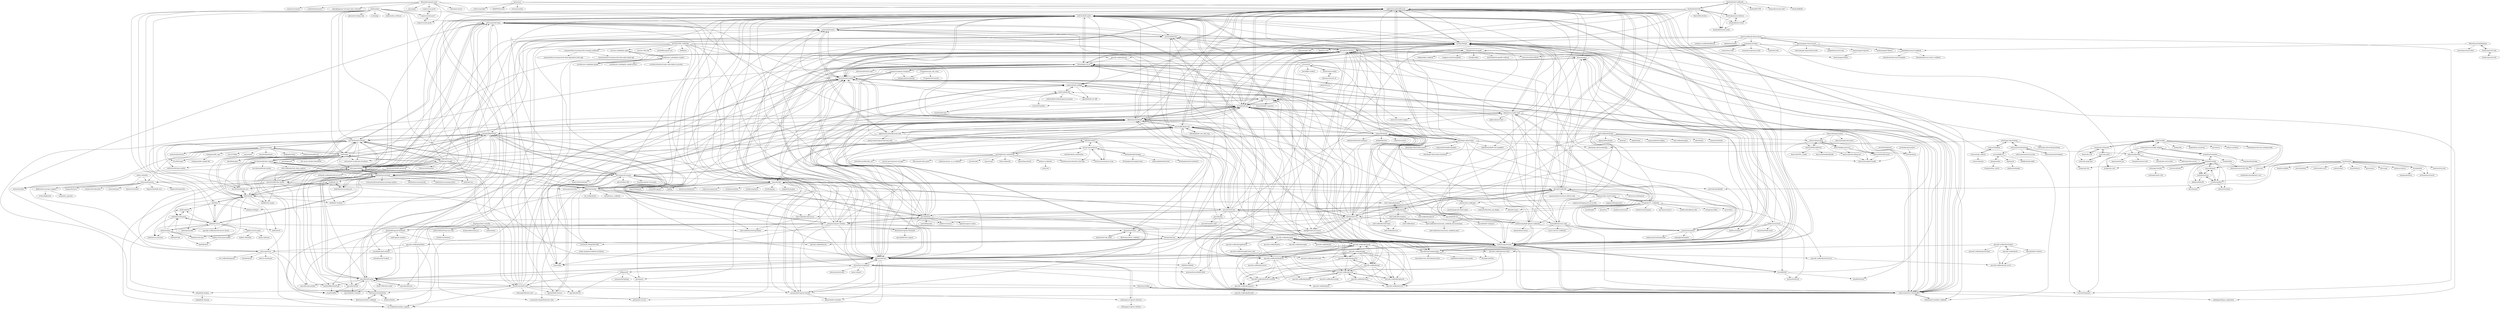 digraph G {
"flexiondotorg/oab-java6" -> "rraptorr/sun-java6"
"flexiondotorg/oab-java6" -> "rraptorr/oracle-java7"
"flexiondotorg/oab-java6" -> "applicationsonline/librarian"
"flexiondotorg/oab-java6" -> "rraptorr/oracle-java8"
"flexiondotorg/oab-java6" -> "logstash/logstash" ["e"=1]
"flexiondotorg/oab-java6" -> "sebastien/cuisine" ["e"=1]
"flexiondotorg/oab-java6" -> "martinrusev/amon" ["e"=1]
"flexiondotorg/oab-java6" -> "codahale/dropwizard" ["e"=1]
"flexiondotorg/oab-java6" -> "sigurdga/gnome-terminal-colors-solarized" ["e"=1]
"flexiondotorg/oab-java6" -> "smira/aptly" ["e"=1]
"flexiondotorg/oab-java6" -> "jonlives/knife-spork"
"rsim/oracle-enhanced" -> "kubo/ruby-oci8"
"rsim/oracle-enhanced" -> "rsim/ruby-plsql"
"rsim/oracle-enhanced" -> "jruby/warbler"
"rsim/oracle-enhanced" -> "rsim/ruby-plsql-spec"
"mizzy/serverspec" -> "mizzy/specinfra"
"mizzy/serverspec" -> "itamae-kitchen/itamae" ["e"=1]
"mizzy/serverspec" -> "k1LoW/awspec" ["e"=1]
"mizzy/serverspec" -> "philpep/testinfra" ["e"=1]
"mizzy/serverspec" -> "test-kitchen/test-kitchen"
"mizzy/serverspec" -> "aelsabbahy/goss" ["e"=1]
"mizzy/serverspec" -> "chef/inspec"
"mizzy/serverspec" -> "ryotarai/infrataster"
"mizzy/serverspec" -> "metacloud/molecule" ["e"=1]
"mizzy/serverspec" -> "volanja/ansible_spec"
"mizzy/serverspec" -> "willthames/ansible-lint" ["e"=1]
"mizzy/serverspec" -> "neillturner/kitchen-ansible" ["e"=1]
"mizzy/serverspec" -> "wata727/tflint" ["e"=1]
"mizzy/serverspec" -> "sensu/sensu" ["e"=1]
"mizzy/serverspec" -> "haconiwa/haconiwa" ["e"=1]
"test-kitchen/test-kitchen" -> "test-kitchen/kitchen-vagrant"
"test-kitchen/test-kitchen" -> "sethvargo/chefspec"
"test-kitchen/test-kitchen" -> "neillturner/kitchen-ansible" ["e"=1]
"test-kitchen/test-kitchen" -> "berkshelf/berkshelf"
"test-kitchen/test-kitchen" -> "chef/inspec"
"test-kitchen/test-kitchen" -> "portertech/kitchen-docker"
"test-kitchen/test-kitchen" -> "sethvargo/chef-sugar"
"test-kitchen/test-kitchen" -> "serverspec/serverspec"
"test-kitchen/test-kitchen" -> "newcontext-oss/kitchen-terraform" ["e"=1]
"test-kitchen/test-kitchen" -> "test-kitchen/kitchen-ec2"
"test-kitchen/test-kitchen" -> "mizzy/serverspec"
"test-kitchen/test-kitchen" -> "chef/devops-kungfu"
"test-kitchen/test-kitchen" -> "metacloud/molecule" ["e"=1]
"test-kitchen/test-kitchen" -> "chef/chef-dk"
"test-kitchen/test-kitchen" -> "k1LoW/awspec" ["e"=1]
"chef/chef-web-docs" -> "chef/chef-workstation"
"opscode/chef" -> "opscode/cookbooks"
"opscode/chef" -> "puppetlabs/puppet" ["e"=1]
"opscode/chef" -> "mitchellh/vagrant" ["e"=1]
"opscode/chef" -> "opscode/chef-repo"
"opscode/chef" -> "matschaffer/knife-solo"
"opscode/chef" -> "jedi4ever/veewee" ["e"=1]
"opscode/chef" -> "fog/fog" ["e"=1]
"opscode/chef" -> "elasticsearch/logstash" ["e"=1]
"opscode/chef" -> "defunkt/resque" ["e"=1]
"opscode/chef" -> "capistrano/capistrano" ["e"=1]
"opscode/chef" -> "sstephenson/rbenv" ["e"=1]
"opscode/chef" -> "jnicklas/capybara" ["e"=1]
"opscode/chef" -> "postrank-labs/goliath" ["e"=1]
"opscode/chef" -> "logstash/logstash" ["e"=1]
"opscode/chef" -> "intridea/grape" ["e"=1]
"aws/aws-codedeploy-agent" -> "awslabs/aws-codedeploy-samples"
"aws/aws-codedeploy-agent" -> "awslabs/aws-codedeploy-plugin"
"aws/opsworks-cookbooks" -> "amazonwebservices/opsworks-example-cookbooks"
"aws/opsworks-cookbooks" -> "aws/aws-sdk-ruby" ["e"=1]
"aws/opsworks-cookbooks" -> "RiotGames/berkshelf"
"aws/opsworks-cookbooks" -> "mitchellh/vagrant-aws" ["e"=1]
"aws/opsworks-cookbooks" -> "opscode-cookbooks/aws"
"aws/opsworks-cookbooks" -> "opscode/bento"
"aws/opsworks-cookbooks" -> "opscode/chef-repo"
"aws/opsworks-cookbooks" -> "sethvargo/chefspec"
"aws/opsworks-cookbooks" -> "aws/aws-codedeploy-agent"
"aws/opsworks-cookbooks" -> "opscode/chef"
"aws/opsworks-cookbooks" -> "berkshelf/berkshelf"
"aws/opsworks-cookbooks" -> "Netflix/ice" ["e"=1]
"aws/opsworks-cookbooks" -> "edelight/chef-mongodb"
"aws/opsworks-cookbooks" -> "bflad/chef-docker"
"aws/opsworks-cookbooks" -> "schisamo/vagrant-omnibus"
"ctdk/goiardi" -> "marpaia/chef-golang"
"ctdk/goiardi" -> "opscode/chef-rfc"
"ctdk/goiardi" -> "poise/poise"
"ctdk/goiardi" -> "chrisroberts/vagabond"
"ctdk/goiardi" -> "opscode/chef-metal"
"bflad/chef-docker" -> "jonlives/knife-spork"
"bflad/chef-docker" -> "portertech/kitchen-docker"
"bflad/chef-docker" -> "RiotGames/berkshelf"
"bflad/chef-docker" -> "opscode/test-kitchen"
"bflad/chef-docker" -> "bryanwb/chef-rewind"
"bflad/chef-docker" -> "opscode/chef-metal"
"bflad/chef-docker" -> "reset/ridley"
"bflad/chef-docker" -> "jkeiser/chef-zero"
"bflad/chef-docker" -> "berkshelf/berkshelf"
"bflad/chef-docker" -> "Nordstrom/chef-vault"
"bflad/chef-docker" -> "hw-cookbooks/lxc"
"bflad/chef-docker" -> "mdsol/mesos_cookbook" ["e"=1]
"bflad/chef-docker" -> "opscode-cookbooks/chef-server"
"bflad/chef-docker" -> "customink-webops/hostsfile"
"bflad/chef-docker" -> "calavera/minitest-chef-handler"
"jruby/warbler" -> "jruby/activerecord-jdbc-adapter"
"jruby/warbler" -> "trinidad/trinidad"
"jruby/warbler" -> "jruby/jruby-rack"
"jruby/warbler" -> "mkristian/jbundler"
"jruby/warbler" -> "jruby/jruby" ["e"=1]
"jruby/warbler" -> "square/jetpack"
"jruby/warbler" -> "jruby/jruby-lint"
"jruby/warbler" -> "rawr/rawr"
"jruby/warbler" -> "rsim/oracle-enhanced"
"jruby/warbler" -> "torquebox/torquebox"
"jruby/warbler" -> "igrigorik/em-synchrony" ["e"=1]
"jruby/warbler" -> "larsch/ocra" ["e"=1]
"jruby/warbler" -> "tobiassvn/sidetiq" ["e"=1]
"jruby/warbler" -> "jdantonio/concurrent-ruby" ["e"=1]
"jruby/warbler" -> "lardawge/carrierwave_backgrounder" ["e"=1]
"square/jetpack" -> "strobecorp/kirk"
"square/jetpack" -> "matadon/mizuno"
"square/jetpack" -> "trinidad/trinidad"
"chef-cookbooks/docker" -> "chef-cookbooks/jenkins"
"chef-cookbooks/docker" -> "chef-cookbooks/aws"
"chef-cookbooks/docker" -> "odoo/docker" ["e"=1]
"chef-cookbooks/docker" -> "phpmyadmin/docker" ["e"=1]
"chef-cookbooks/docker" -> "chef/chef" ["e"=1]
"chef-cookbooks/docker" -> "chef-cookbooks/chef-client"
"chef-cookbooks/docker" -> "jekyll/docker" ["e"=1]
"chef-cookbooks/docker" -> "someara/kitchen-dokken"
"chef-cookbooks/docker" -> "chef-cookbooks/nginx"
"chef-cookbooks/docker" -> "danrevah/ng2-pipes"
"chef-cookbooks/docker" -> "test-kitchen/test-kitchen"
"chef-cookbooks/docker" -> "chef-cookbooks/community_cookbook_documentation"
"chef-cookbooks/docker" -> "maxexcloo/Docker"
"chef-cookbooks/docker" -> "newcontext-oss/kitchen-terraform" ["e"=1]
"chef-cookbooks/docker" -> "chef/chef-dk"
"infochimps-labs/ironfan" -> "infochimps-labs/ironfan-pantry"
"infochimps-labs/ironfan" -> "mattray/spiceweasel"
"infochimps-labs/ironfan" -> "opscode/test-kitchen"
"infochimps-labs/ironfan" -> "infochimps-labs/ironfan-homebase"
"infochimps-labs/ironfan" -> "tobami/littlechef"
"infochimps-labs/ironfan" -> "fnichol/knife-server"
"infochimps-labs/ironfan" -> "opscode/chef-fundamentals"
"infochimps-labs/ironfan" -> "jonlives/knife-spork"
"infochimps-labs/ironfan" -> "imeyer/chef-handler-graphite" ["e"=1]
"infochimps-labs/ironfan" -> "acrmp/chefspec"
"infochimps-labs/ironfan" -> "applicationsonline/librarian"
"infochimps-labs/ironfan" -> "infochimps-labs/wonderdog"
"infochimps-labs/ironfan" -> "miketheman/knife-role-spaghetti"
"infochimps-labs/ironfan" -> "calavera/minitest-chef-handler"
"infochimps-labs/ironfan" -> "fnichol/chef-jenkins"
"opscode/test-kitchen" -> "calavera/minitest-chef-handler"
"opscode/test-kitchen" -> "acrmp/chefspec"
"opscode/test-kitchen" -> "RiotGames/berkshelf"
"opscode/test-kitchen" -> "acrmp/foodcritic"
"opscode/test-kitchen" -> "jkeiser/chef-zero"
"opscode/test-kitchen" -> "btm/minitest-handler-cookbook"
"opscode/test-kitchen" -> "jonlives/knife-spork"
"opscode/test-kitchen" -> "customink/fauxhai"
"opscode/test-kitchen" -> "opscode/bento"
"opscode/test-kitchen" -> "bryanwb/chef-rewind"
"opscode/test-kitchen" -> "fnichol/knife-server"
"opscode/test-kitchen" -> "mattray/spiceweasel"
"opscode/test-kitchen" -> "danryan/spice"
"opscode/test-kitchen" -> "opscode/chef-fundamentals"
"opscode/test-kitchen" -> "reset/ridley"
"bmizerany/roundup" -> "lehmannro/assert.sh"
"bmizerany/roundup" -> "rerun/rerun"
"chef-cookbooks/aws" -> "chef-cookbooks/jenkins"
"chef-cookbooks/aws" -> "chef-cookbooks/chef-client"
"chef-cookbooks/aws" -> "chef-cookbooks/chef-server"
"chef-cookbooks/aws" -> "chef-cookbooks/community_cookbook_documentation"
"chef-cookbooks/aws" -> "chef-cookbooks/chef-ingredient"
"chef-cookbooks/aws" -> "chef-cookbooks/windows"
"chef-cookbooks/aws" -> "chef-cookbooks/cron"
"chef-cookbooks/aws" -> "chef-cookbooks/openssl"
"sethvargo/chef-sugar" -> "jonlives/knife-spork"
"sethvargo/chef-sugar" -> "sethvargo/chefspec"
"sethvargo/chef-sugar" -> "bryanwb/chef-rewind"
"sethvargo/chef-sugar" -> "opscode/chef-metal"
"sethvargo/chef-sugar" -> "sethvargo/stove"
"sethvargo/chef-sugar" -> "customink/fauxhai"
"sethvargo/chef-sugar" -> "mattray/spiceweasel"
"sethvargo/chef-sugar" -> "reset/berkflow"
"sethvargo/chef-sugar" -> "poise/poise"
"sethvargo/chef-sugar" -> "calavera/minitest-chef-handler"
"sethvargo/chef-sugar" -> "customink/strainer"
"sethvargo/chef-sugar" -> "reset/ridley"
"sethvargo/chef-sugar" -> "jkeiser/chef-zero"
"sethvargo/chef-sugar" -> "RiotGames/berkshelf"
"sethvargo/chef-sugar" -> "test-kitchen/test-kitchen"
"berkshelf/berkshelf" -> "berkshelf/vagrant-berkshelf"
"berkshelf/berkshelf" -> "sethvargo/chefspec"
"berkshelf/berkshelf" -> "test-kitchen/test-kitchen"
"berkshelf/berkshelf" -> "schisamo/vagrant-omnibus"
"berkshelf/berkshelf" -> "berkshelf/berkshelf-api"
"berkshelf/berkshelf" -> "chef/chef-dk"
"berkshelf/berkshelf" -> "matschaffer/knife-solo"
"berkshelf/berkshelf" -> "test-kitchen/kitchen-vagrant"
"berkshelf/berkshelf" -> "bflad/chef-docker"
"berkshelf/berkshelf" -> "sethvargo/chef-sugar"
"berkshelf/berkshelf" -> "chef/chef-provisioning"
"berkshelf/berkshelf" -> "serverspec/serverspec"
"berkshelf/berkshelf" -> "reset/berkflow"
"berkshelf/berkshelf" -> "opscode/bento"
"berkshelf/berkshelf" -> "acrmp/foodcritic"
"johnbellone/consul-cookbook" -> "adamkrone/chef-consul-template"
"johnbellone/consul-cookbook" -> "poise/poise-service"
"johnbellone/consul-cookbook" -> "bloomberg/consul-cluster-cookbook"
"fnichol/chef-rvm" -> "applicationsonline/librarian"
"fnichol/chef-rvm" -> "fnichol/chef-jenkins"
"fnichol/chef-rvm" -> "opscode/test-kitchen"
"fnichol/chef-rvm" -> "matschaffer/knife-solo"
"fnichol/chef-rvm" -> "fnichol/chef-user"
"fnichol/chef-rvm" -> "RiotGames/berkshelf"
"fnichol/chef-rvm" -> "websterclay/knife-github-cookbooks"
"fnichol/chef-rvm" -> "opscode/chef-fundamentals"
"fnichol/chef-rvm" -> "fnichol/chef-rbenv"
"fnichol/chef-rvm" -> "danryan/spice"
"fnichol/chef-rvm" -> "bryanwb/chef-rewind"
"fnichol/chef-rvm" -> "acrmp/foodcritic"
"fnichol/chef-rvm" -> "edelight/chef-solo-search"
"fnichol/chef-rvm" -> "opscode/cookbooks"
"fnichol/chef-rvm" -> "michaelklishin/sous-chef"
"danrevah/typeserializer" -> "danrevah/ng2-pipes"
"danrevah/typeserializer" -> "danrevah/shortify-punit"
"danrevah/typeserializer" -> "danrevah/php-exercises"
"danrevah/typeserializer" -> "danrevah/segal-decorators"
"danrevah/typeserializer" -> "danrevah/ShortifyPunit"
"danrevah/typeserializer" -> "danrevah/sandbox-bundle"
"customink/strainer" -> "bryanwb/chef-rewind"
"customink/strainer" -> "customink/fauxhai"
"customink/strainer" -> "calavera/minitest-chef-handler"
"customink/strainer" -> "jonlives/knife-spork"
"matschaffer/knife-solo" -> "applicationsonline/librarian"
"matschaffer/knife-solo" -> "RiotGames/berkshelf"
"matschaffer/knife-solo" -> "thbishop/knife-solo_data_bag"
"matschaffer/knife-solo" -> "fnichol/chef-rvm"
"matschaffer/knife-solo" -> "applicationsonline/librarian-chef"
"matschaffer/knife-solo" -> "tobami/littlechef"
"matschaffer/knife-solo" -> "opscode/chef"
"matschaffer/knife-solo" -> "fnichol/chef-rbenv"
"matschaffer/knife-solo" -> "berkshelf/berkshelf"
"matschaffer/knife-solo" -> "opscode/chef-repo"
"matschaffer/knife-solo" -> "serverspec/serverspec"
"matschaffer/knife-solo" -> "schisamo/vagrant-omnibus"
"matschaffer/knife-solo" -> "jsierles/chef_cookbooks"
"matschaffer/knife-solo" -> "jedi4ever/sahara" ["e"=1]
"matschaffer/knife-solo" -> "edelight/chef-solo-search"
"lehmannro/assert.sh" -> "jimeh/stub.sh"
"lehmannro/assert.sh" -> "bmizerany/roundup"
"chef/chef-zero" -> "chef/chef-provisioning"
"opscode/bento" -> "opscode/test-kitchen"
"opscode/bento" -> "schisamo/vagrant-omnibus"
"opscode/bento" -> "jedi4ever/veewee" ["e"=1]
"opscode/bento" -> "mitchellh/packer" ["e"=1]
"opscode/bento" -> "jonlives/knife-spork"
"opscode/bento" -> "acrmp/foodcritic"
"opscode/bento" -> "mattray/spiceweasel"
"opscode/bento" -> "RiotGames/berkshelf"
"opscode/bento" -> "calavera/minitest-chef-handler"
"opscode/bento" -> "cassianoleal/vagrant-butcher"
"opscode/bento" -> "applicationsonline/librarian"
"opscode/bento" -> "serverspec/serverspec"
"opscode/bento" -> "jkeiser/chef-zero"
"opscode/bento" -> "fgrehm/vagrant-cachier" ["e"=1]
"opscode/bento" -> "acrmp/chefspec"
"chef/inspec" -> "sethvargo/chefspec"
"chef/inspec" -> "test-kitchen/test-kitchen"
"chef/inspec" -> "chef/chef-dk"
"chef/inspec" -> "mizzy/serverspec"
"chef/inspec" -> "chef/kitchen-inspec"
"chef/inspec" -> "chef/devops-kungfu"
"chef/inspec" -> "newcontext-oss/kitchen-terraform" ["e"=1]
"chef/inspec" -> "acrmp/foodcritic"
"chef/inspec" -> "test-kitchen/kitchen-vagrant"
"chef/inspec" -> "sethvargo/stove"
"chef/inspec" -> "dev-sec/cis-docker-benchmark" ["e"=1]
"chef/inspec" -> "aelsabbahy/goss" ["e"=1]
"chef/inspec" -> "k1LoW/awspec" ["e"=1]
"chef/inspec" -> "gauntlt/gauntlt" ["e"=1]
"chef/inspec" -> "berkshelf/berkshelf"
"thbishop/knife-solo_data_bag" -> "matschaffer/knife-solo"
"vasinov/jruby_mahout" -> "vasinov/almanac"
"vasinov/jruby_mahout" -> "iconara/rubydoop"
"chef-cookbooks/jenkins" -> "chef/chef-dk"
"chef-cookbooks/jenkins" -> "chef-cookbooks/aws"
"elastic/puppet-logstash" -> "elastic/puppet-kibana"
"yabawock/bootstrap-sass-rails" -> "techiferous/tabulous" ["e"=1]
"facebook/chef-cookbooks" -> "facebook/chef-utils"
"facebook/chef-cookbooks" -> "facebook/grocery-delivery"
"facebook/chef-cookbooks" -> "facebook/IT-CPE" ["e"=1]
"facebook/chef-cookbooks" -> "facebook/taste-tester"
"facebook/chef-cookbooks" -> "facebook/between-meals"
"facebook/chef-cookbooks" -> "obazoud/awesome-chef"
"facebook/chef-cookbooks" -> "facebook/fbtftp" ["e"=1]
"facebook/chef-cookbooks" -> "chefspec/chefspec" ["e"=1]
"acrmp/foodcritic" -> "opscode/test-kitchen"
"acrmp/foodcritic" -> "acrmp/chefspec"
"acrmp/foodcritic" -> "customink/strainer"
"acrmp/foodcritic" -> "jonlives/knife-spork"
"acrmp/foodcritic" -> "etsy/foodcritic-rules"
"acrmp/foodcritic" -> "jkeiser/chef-zero"
"acrmp/foodcritic" -> "mattray/spiceweasel"
"acrmp/foodcritic" -> "customink/fauxhai"
"acrmp/foodcritic" -> "RiotGames/berkshelf"
"acrmp/foodcritic" -> "calavera/minitest-chef-handler"
"acrmp/foodcritic" -> "sethvargo/chefspec"
"acrmp/foodcritic" -> "applicationsonline/librarian"
"acrmp/foodcritic" -> "bryanwb/chef-rewind"
"acrmp/foodcritic" -> "Atalanta/cucumber-chef"
"acrmp/foodcritic" -> "jonlives/knife-preflight"
"applicationsonline/librarian" -> "matschaffer/knife-solo"
"applicationsonline/librarian" -> "RiotGames/berkshelf"
"applicationsonline/librarian" -> "fnichol/chef-rvm"
"applicationsonline/librarian" -> "acrmp/foodcritic"
"applicationsonline/librarian" -> "mattray/spiceweasel"
"applicationsonline/librarian" -> "applicationsonline/librarian-chef"
"applicationsonline/librarian" -> "opscode/chef-fundamentals"
"applicationsonline/librarian" -> "websterclay/knife-github-cookbooks"
"applicationsonline/librarian" -> "acrmp/chefspec"
"applicationsonline/librarian" -> "opscode/test-kitchen"
"applicationsonline/librarian" -> "calavera/minitest-chef-handler"
"applicationsonline/librarian" -> "fnichol/chef-jenkins"
"applicationsonline/librarian" -> "opscode/cookbooks"
"applicationsonline/librarian" -> "danryan/spice"
"applicationsonline/librarian" -> "jonlives/knife-spork"
"fnichol/chef-rbenv" -> "fnichol/chef-ruby_build"
"fnichol/chef-rbenv" -> "RiotGames/rbenv-cookbook"
"fnichol/chef-rbenv" -> "fnichol/chef-user"
"fnichol/chef-rbenv" -> "RiotGames/berkshelf"
"fnichol/chef-rbenv" -> "opscode-cookbooks/nginx"
"opscode-cookbooks/nginx" -> "opscode-cookbooks/sudo"
"opscode-cookbooks/nginx" -> "opscode-cookbooks/build-essential"
"opscode-cookbooks/nginx" -> "opscode-cookbooks/mysql"
"opscode-cookbooks/nginx" -> "opscode-cookbooks/cron"
"opscode-cookbooks/nginx" -> "opscode-cookbooks/openssh"
"opscode-cookbooks/nginx" -> "opscode-cookbooks/database"
"opscode-cookbooks/nginx" -> "opscode-cookbooks/apache2"
"opscode-cookbooks/nginx" -> "opscode-cookbooks/apt"
"opscode-cookbooks/nginx" -> "opscode-cookbooks/nagios"
"opscode-cookbooks/nginx" -> "opscode-cookbooks/unicorn"
"opscode-cookbooks/nginx" -> "opscode-cookbooks/git"
"opscode-cookbooks/nginx" -> "opscode-cookbooks/chef-client"
"opscode-cookbooks/nginx" -> "opscode-cookbooks/yum"
"opscode-cookbooks/nginx" -> "opscode-cookbooks/application"
"opscode-cookbooks/nginx" -> "opscode-cookbooks/java" ["e"=1]
"matadon/mizuno" -> "strobecorp/kirk"
"matadon/mizuno" -> "square/jetpack"
"matadon/mizuno" -> "dekellum/fishwife"
"matadon/mizuno" -> "trinidad/trinidad"
"strobecorp/kirk" -> "matadon/mizuno"
"strobecorp/kirk" -> "square/jetpack"
"strobecorp/kirk" -> "kevwil/aspen"
"strobecorp/kirk" -> "calavera/trinidad"
"trinidad/trinidad" -> "strobecorp/kirk"
"trinidad/trinidad" -> "matadon/mizuno"
"trinidad/trinidad" -> "square/jetpack"
"trinidad/trinidad" -> "jruby/warbler"
"trinidad/trinidad" -> "calavera/trinidad"
"trinidad/trinidad" -> "torquebox/torquebox"
"trinidad/trinidad" -> "jruby/jruby-rack"
"trinidad/trinidad" -> "nicksieger/warbler"
"trinidad/trinidad" -> "jruby/jruby-lint"
"trinidad/trinidad" -> "kevwil/aspen"
"trinidad/trinidad" -> "tarcieri/celluloid" ["e"=1]
"infochimps-labs/wukong" -> "iconara/rubydoop"
"infochimps-labs/wukong" -> "infochimps-labs/wonderdog"
"infochimps-labs/wukong" -> "colinsurprenant/redstorm"
"infochimps-labs/wukong" -> "infochimps-labs/wukong-hadoop"
"isaiah/jubilee" -> "dekellum/fishwife"
"isaiah/jubilee" -> "jdantonio/concurrent-ruby" ["e"=1]
"calavera/minitest-chef-handler" -> "acrmp/chefspec"
"calavera/minitest-chef-handler" -> "btm/minitest-handler-cookbook"
"calavera/minitest-chef-handler" -> "opscode/test-kitchen"
"calavera/minitest-chef-handler" -> "customink/strainer"
"calavera/minitest-chef-handler" -> "mattray/spiceweasel"
"calavera/minitest-chef-handler" -> "bryanwb/chef-rewind"
"calavera/minitest-chef-handler" -> "fnichol/knife-server"
"calavera/minitest-chef-handler" -> "etsy/foodcritic-rules"
"calavera/minitest-chef-handler" -> "jonlives/knife-spork"
"calavera/minitest-chef-handler" -> "customink/fauxhai"
"calavera/minitest-chef-handler" -> "RiotGames/ridley"
"calavera/minitest-chef-handler" -> "jimhopp/chefspec_exploration"
"calavera/minitest-chef-handler" -> "customink-webops/foodcritic-rules"
"ryotarai/infrataster" -> "serverspec/specinfra"
"ryotarai/infrataster" -> "mizzy/specinfra"
"ryotarai/infrataster" -> "glidenote/serverspec-snippets"
"ryotarai/infrataster" -> "ryotarai/itamae" ["e"=1]
"ryotarai/infrataster" -> "fujiwara/stretcher" ["e"=1]
"ryotarai/infrataster" -> "higanworks/knife-zero" ["e"=1]
"ryotarai/infrataster" -> "libspecinfra/specinfra"
"ryotarai/infrataster" -> "Songmu/horenso" ["e"=1]
"ryotarai/infrataster" -> "winebarrel/roadworker" ["e"=1]
"sethvargo/chefspec" -> "sethvargo/chef-sugar"
"sethvargo/chefspec" -> "acrmp/foodcritic"
"sethvargo/chefspec" -> "test-kitchen/test-kitchen"
"sethvargo/chefspec" -> "customink/fauxhai"
"sethvargo/chefspec" -> "portertech/kitchen-docker"
"sethvargo/chefspec" -> "jonlives/knife-spork"
"sethvargo/chefspec" -> "test-kitchen/kitchen-vagrant"
"sethvargo/chefspec" -> "sethvargo/stove"
"sethvargo/chefspec" -> "customink/strainer"
"sethvargo/chefspec" -> "berkshelf/berkshelf"
"sethvargo/chefspec" -> "chef/inspec"
"sethvargo/chefspec" -> "chef/chef-provisioning"
"sethvargo/chefspec" -> "serverspec/serverspec"
"sethvargo/chefspec" -> "chef/chef-dk"
"sethvargo/chefspec" -> "Nordstrom/chef-vault"
"schisamo/vagrant-omnibus" -> "opscode/bento"
"schisamo/vagrant-omnibus" -> "berkshelf/vagrant-berkshelf"
"schisamo/vagrant-omnibus" -> "jkeiser/chef-zero"
"schisamo/vagrant-omnibus" -> "jonlives/knife-spork"
"schisamo/vagrant-omnibus" -> "opscode/test-kitchen"
"schisamo/vagrant-omnibus" -> "bryanwb/chef-rewind"
"schisamo/vagrant-omnibus" -> "RiotGames/vagrant-berkshelf"
"schisamo/vagrant-omnibus" -> "RiotGames/artifact-cookbook"
"schisamo/vagrant-omnibus" -> "RiotGames/berkshelf"
"schisamo/vagrant-omnibus" -> "edelight/chef-solo-search"
"schisamo/vagrant-omnibus" -> "reset/ridley"
"schisamo/vagrant-omnibus" -> "berkshelf/berkshelf"
"schisamo/vagrant-omnibus" -> "cassianoleal/vagrant-butcher"
"schisamo/vagrant-omnibus" -> "opscode/chef-dk"
"schisamo/vagrant-omnibus" -> "fnichol/chef-rbenv"
"mkocher/soloist" -> "pivotal-sprout/sprout"
"mkocher/soloist" -> "pivotal/pivotal_workstation"
"mkocher/soloist" -> "pivotal-sprout/sprout-wrap"
"mkocher/soloist" -> "mattray/spiceweasel"
"mkocher/soloist" -> "jkeiser/chef-zero"
"serverspec/serverspec" -> "serverspec/specinfra"
"serverspec/serverspec" -> "sethvargo/chefspec"
"serverspec/serverspec" -> "test-kitchen/test-kitchen"
"serverspec/serverspec" -> "itamae-kitchen/itamae" ["e"=1]
"serverspec/serverspec" -> "opscode/bento"
"serverspec/serverspec" -> "matschaffer/knife-solo"
"serverspec/serverspec" -> "portertech/kitchen-docker"
"serverspec/serverspec" -> "berkshelf/berkshelf"
"serverspec/serverspec" -> "acrmp/foodcritic"
"serverspec/serverspec" -> "jonlives/knife-spork"
"serverspec/serverspec" -> "ryotarai/infrataster"
"serverspec/serverspec" -> "jkeiser/chef-zero"
"serverspec/serverspec" -> "opscode/chef"
"serverspec/serverspec" -> "adrienthebo/r10k" ["e"=1]
"serverspec/serverspec" -> "jvoorhis/vagrant-serverspec"
"opscode/chef-repo" -> "RiotGames/berkshelf"
"opscode/chef-repo" -> "opscode/chef"
"opscode/chef-repo" -> "opscode/test-kitchen"
"opscode/chef-repo" -> "matschaffer/knife-solo"
"opscode/chef-repo" -> "opscode/bento"
"opscode/chef-repo" -> "opscode/chef-fundamentals"
"opscode/chef-repo" -> "opscode/ohai"
"opscode/chef-repo" -> "opscode/chef-zero"
"opscode/chef-repo" -> "Atalanta/cucumber-chef"
"opscode/chef-repo" -> "opscode/cookbooks"
"opscode/chef-repo" -> "opscode/knife-ec2"
"opscode/chef-repo" -> "applicationsonline/librarian"
"opscode/chef-repo" -> "opscode-cookbooks/nginx"
"opscode/chef-repo" -> "fnichol/chef-rvm"
"opscode/chef-repo" -> "schisamo/vagrant-omnibus"
"colinsurprenant/tweitgeist" -> "colinsurprenant/redstorm"
"hashicorp/vault-rails" -> "hashicorp/vault-ruby"
"pivotal-sprout/sprout" -> "pivotal-sprout/sprout-wrap"
"pivotal-sprout/sprout" -> "mkocher/soloist"
"pivotal-sprout/sprout" -> "pivotal/pivotal_workstation"
"pivotal-sprout/sprout" -> "jtimberman/workstation-chef-repo"
"pivotal-sprout/sprout" -> "kitchenplan/kitchenplan"
"pivotal-sprout/sprout" -> "pivotal/ciborg"
"pivotal-sprout/sprout" -> "roderik/roderik_workstation"
"brianbianco/redisio" -> "opscode-cookbooks/database"
"brianbianco/redisio" -> "sensu/sensu-chef" ["e"=1]
"brianbianco/redisio" -> "lusis/chef-logstash" ["e"=1]
"brianbianco/redisio" -> "cramerdev/capistrano-chef"
"brianbianco/redisio" -> "johnbellone/consul-cookbook"
"brianbianco/redisio" -> "poise/poise"
"brianbianco/redisio" -> "hectcastro/chef-collectd"
"brianbianco/redisio" -> "edelight/chef-mongodb"
"brianbianco/redisio" -> "miah/chef-redis"
"customink-webops/hostsfile" -> "atomic-penguin/cookbook-certificate"
"customink-webops/hostsfile" -> "fnichol/knife-server"
"opscode-cookbooks/apt" -> "opscode-cookbooks/build-essential"
"opscode-cookbooks/apt" -> "opscode-cookbooks/sudo"
"opscode-cookbooks/apt" -> "opscode-cookbooks/openssl"
"opscode-cookbooks/apt" -> "opscode-cookbooks/cron"
"opscode-cookbooks/apt" -> "opscode-cookbooks/apache2"
"opscode-cookbooks/apt" -> "opscode-cookbooks/openssh"
"opscode-cookbooks/apt" -> "opscode-cookbooks/nginx"
"opscode-cookbooks/apt" -> "opscode-cookbooks/mysql"
"opscode-cookbooks/build-essential" -> "opscode-cookbooks/openssl"
"opscode-cookbooks/database" -> "opscode-cookbooks/openssl"
"opscode-cookbooks/database" -> "opscode-cookbooks/mysql"
"opscode-cookbooks/database" -> "opscode-cookbooks/build-essential"
"opscode-cookbooks/database" -> "opscode-cookbooks/postfix"
"opscode-cookbooks/database" -> "opscode-cookbooks/ntp"
"opscode-cookbooks/database" -> "opscode-cookbooks/unicorn"
"opscode-cookbooks/mysql" -> "opscode-cookbooks/php"
"opscode-cookbooks/mysql" -> "opscode-cookbooks/database"
"opscode-cookbooks/mysql" -> "opscode-cookbooks/openssl"
"opscode-cookbooks/mysql" -> "opscode-cookbooks/openssh"
"opscode-cookbooks/mysql" -> "opscode-cookbooks/nginx"
"opscode-cookbooks/mysql" -> "opscode-cookbooks/build-essential"
"opscode-cookbooks/mysql" -> "opscode-cookbooks/sudo"
"opscode-cookbooks/mysql" -> "opscode-cookbooks/apache2"
"opscode-cookbooks/mysql" -> "opscode-cookbooks/cron"
"opscode-cookbooks/mysql" -> "opscode-cookbooks/apt"
"applicationsonline/librarian-chef" -> "jimmycuadra/vagrant-librarian-chef"
"applicationsonline/librarian-chef" -> "applicationsonline/librarian"
"applicationsonline/librarian-chef" -> "RiotGames/berkshelf"
"applicationsonline/librarian-chef" -> "matschaffer/knife-solo"
"applicationsonline/librarian-chef" -> "acrmp/foodcritic"
"applicationsonline/librarian-chef" -> "sethvargo/chefspec"
"applicationsonline/librarian-chef" -> "mkocher/soloist"
"volanja/ansible_spec" -> "volanja/ansible-sample-tdd"
"elastic/puppet-elasticsearch" -> "elastic/puppet-logstash"
"elastic/puppet-elasticsearch" -> "elastic/puppet-kibana"
"elastic/puppet-elasticsearch" -> "elastic/cookbook-elasticsearch"
"elastic/puppet-elasticsearch" -> "elastic/puppet-logstashforwarder"
"elastic/puppet-elasticsearch" -> "puppetlabs/control-repo" ["e"=1]
"elastic/puppet-elasticsearch" -> "pcfens/puppet-filebeat"
"Atalanta/cucumber-chef" -> "opscode/test-kitchen"
"Atalanta/cucumber-chef" -> "acrmp/chefspec"
"Atalanta/cucumber-chef" -> "acrmp/foodcritic"
"Atalanta/cucumber-chef" -> "fnichol/chef-jenkins"
"Atalanta/cucumber-chef" -> "mattray/spiceweasel"
"Atalanta/cucumber-chef" -> "calavera/minitest-chef-handler"
"Atalanta/cucumber-chef" -> "jonlives/knife-spork"
"Atalanta/cucumber-chef" -> "fnichol/knife-server"
"Atalanta/cucumber-chef" -> "auxesis/cucumber-nagios" ["e"=1]
"Atalanta/cucumber-chef" -> "michaelklishin/sous-chef"
"Atalanta/cucumber-chef" -> "applicationsonline/librarian"
"Atalanta/cucumber-chef" -> "etsy/foodcritic-rules"
"Atalanta/cucumber-chef" -> "jedi4ever/mccloud"
"Atalanta/cucumber-chef" -> "rightscale/yard-chef"
"Atalanta/cucumber-chef" -> "RiotGames/berkshelf"
"chef/chef-provisioning" -> "chef/chef-provisioning-aws"
"chef/chef-provisioning" -> "chef/chef-provisioning-fog"
"chef/chef-provisioning" -> "chef/chef-zero"
"chef/chef-provisioning" -> "chef/chef-dk"
"chef/chef-provisioning" -> "chef/chef-provisioning-docker"
"chef/chef-provisioning" -> "chef/knife-windows"
"chef/chef-provisioning" -> "sethvargo/chefspec"
"chef/chef-provisioning" -> "CenturyLinkCloud/chef-provisioning-vsphere" ["e"=1]
"chef/chef-provisioning" -> "chef/chef-server"
"chef/chef-provisioning" -> "test-kitchen/kitchen-vagrant"
"chef/chef-provisioning" -> "chef/knife-ec2"
"chef/automate" -> "chef/chef-server"
"chef/automate" -> "chef/chef-workstation"
"chef/automate" -> "chef/effortless"
"chef/automate" -> "habitat-sh/on-prem-builder"
"chef/automate" -> "chef/cookstyle"
"chef/automate" -> "chef/chef-load"
"chef/automate" -> "chef/chef-web-docs"
"chef/automate" -> "chef/chef-oss-practices"
"chef/omnibus" -> "chef/omnibus-software"
"chef/omnibus" -> "chef/ohai"
"chef/omnibus" -> "chef/chef-provisioning"
"chef/omnibus" -> "chef/supermarket"
"chef/omnibus" -> "chef/chef-server"
"chef/omnibus" -> "sethvargo/chef-sugar"
"chef/omnibus" -> "sethvargo/chefspec"
"chef/omnibus" -> "chef/inspec"
"chef/omnibus" -> "chef/chef-zero"
"chef/omnibus" -> "phusion/traveling-ruby" ["e"=1]
"chef/omnibus" -> "crohr/pkgr" ["e"=1]
"chef/omnibus" -> "test-kitchen/test-kitchen"
"chef/omnibus" -> "test-kitchen/kitchen-ec2"
"chef/omnibus" -> "jonlives/knife-spork"
"chef/chef-server" -> "chef/chef-workstation"
"chef/chef-server" -> "chef/chef-dk"
"chef/chef-server" -> "chef/automate"
"chef/chef-server" -> "chef/cookstyle"
"chef/chef-server" -> "chef/chef-oss-practices"
"chef/chef-server" -> "chef/supermarket"
"chef/chef-server" -> "chef/ohai"
"chef/chef-server" -> "chef-cookbooks/chef-ingredient"
"chef/chef-server" -> "chef/chef-web-docs"
"chef/chef-server" -> "chef/chef-rfc"
"chef/chef-server" -> "chef/chef-provisioning"
"chef/chef-server" -> "habitat-sh/core-plans"
"chef/chef-server" -> "opscode-cookbooks/chef-server-cluster"
"opscode-cookbooks/apache2" -> "opscode-cookbooks/openssl"
"opscode-cookbooks/apache2" -> "opscode-cookbooks/php"
"opscode-cookbooks/apache2" -> "opscode-cookbooks/sudo"
"opscode-cookbooks/apache2" -> "opscode-cookbooks/cron"
"opscode-cookbooks/apache2" -> "opscode-cookbooks/apt"
"opscode-cookbooks/apache2" -> "opscode-cookbooks/mysql"
"opscode-cookbooks/apache2" -> "opscode-cookbooks/nginx"
"awslabs/aws-codedeploy-plugin" -> "awslabs/aws-codedeploy-samples"
"awslabs/aws-codedeploy-samples" -> "awslabs/aws-codedeploy-plugin"
"awslabs/aws-codedeploy-samples" -> "aws/aws-codedeploy-agent"
"awslabs/aws-codedeploy-samples" -> "awslabs/cloudwatch-logs-subscription-consumer" ["e"=1]
"awslabs/aws-codedeploy-samples" -> "awslabs/aws-codedeploy-sample-tomcat"
"kubo/ruby-oci8" -> "rsim/oracle-enhanced"
"bpot/poseidon" -> "bsm/poseidon_cluster"
"bpot/poseidon" -> "acrosa/kafka-rb"
"opscode-cookbooks/openssl" -> "opscode-cookbooks/build-essential"
"opscode-cookbooks/openssl" -> "opscode-cookbooks/firewall"
"test-kitchen/kitchen-ec2" -> "chef/knife-ec2"
"test-kitchen/kitchen-ec2" -> "test-kitchen/kitchen-vagrant"
"test-kitchen/kitchen-ec2" -> "chef/chef-dk"
"opscode/ohai" -> "customink/fauxhai"
"opscode/ohai" -> "opscode-cookbooks/sudo"
"opscode/ohai" -> "opscode/omnibus-chef" ["e"=1]
"josh/osx-cookbooks" -> "josh/cook"
"pivotal/pivotal_workstation" -> "mkocher/soloist"
"pivotal/pivotal_workstation" -> "pivotal-sprout/sprout"
"pivotal/pivotal_workstation" -> "applicationsonline/librarian"
"pivotal/pivotal_workstation" -> "jtimberman/workstation-chef-repo"
"pivotal/pivotal_workstation" -> "jtimberman/mac_os_x-cookbook"
"pivotal/pivotal_workstation" -> "pivotal/cedar" ["e"=1]
"pivotal/pivotal_workstation" -> "pivotal-sprout/sprout-wrap"
"pivotal/pivotal_workstation" -> "square/cane" ["e"=1]
"pivotal/pivotal_workstation" -> "josh/osx-cookbooks"
"pivotal/pivotal_workstation" -> "RiotGames/berkshelf"
"pivotal/pivotal_workstation" -> "bitlove/objectify" ["e"=1]
"pivotal/pivotal_workstation" -> "SquareSquash/web" ["e"=1]
"pivotal/pivotal_workstation" -> "fastestforward/heroku_san" ["e"=1]
"pivotal/pivotal_workstation" -> "pivotal-sprout/sprout-osx-apps"
"pivotal/pivotal_workstation" -> "filtersquad/rocket_pants" ["e"=1]
"Nordstrom/chef-vault" -> "opscode/chef-metal"
"Nordstrom/chef-vault" -> "RiotGames/motherbrain"
"Nordstrom/chef-vault" -> "jonlives/knife-flip"
"Nordstrom/chef-vault" -> "jonlives/knife-spork"
"Nordstrom/chef-vault" -> "jkeiser/chef-zero"
"Nordstrom/chef-vault" -> "bryanwb/chef-rewind"
"Nordstrom/chef-vault" -> "cassianoleal/vagrant-butcher"
"Nordstrom/chef-vault" -> "hw-cookbooks/omnibus_updater"
"Nordstrom/chef-vault" -> "opscode/test-kitchen"
"Nordstrom/chef-vault" -> "customink/fauxhai"
"Nordstrom/chef-vault" -> "jgoulah/knife-lastrun"
"Nordstrom/chef-vault" -> "lusis/chef-logstash" ["e"=1]
"Nordstrom/chef-vault" -> "mdxp/knife-backup"
"Nordstrom/chef-vault" -> "coderanger/kitchen-sync"
"Nordstrom/chef-vault" -> "opscode/chef-rfc"
"chef/chef-provisioning-aws" -> "chef/chef-provisioning"
"chef/chef-provisioning-aws" -> "chef/knife-ec2"
"kitchenplan/kitchenplan" -> "pivotal-sprout/sprout"
"kitchenplan/kitchenplan" -> "kitchenplan/chef-applications"
"kitchenplan/kitchenplan" -> "spencergibb/battleschool" ["e"=1]
"kitchenplan/kitchenplan" -> "kitchenplan/chef-osxdefaults"
"exceedhl/toft" -> "bryanwb/chef-ark"
"exceedhl/toft" -> "jonlives/knife-preflight"
"exceedhl/toft" -> "mattray/spiceweasel"
"exceedhl/toft" -> "joemiller/bunchr" ["e"=1]
"edelight/chef-mongodb" -> "chef-brigade/mongodb-cookbook"
"edelight/chef-mongodb" -> "mdxp/nodejs-cookbook"
"edelight/chef-mongodb" -> "sunggun-yu/chef-mongodb3"
"edelight/chef-mongodb" -> "brianbianco/redisio"
"edelight/chef-mongodb" -> "lusis/chef-logstash" ["e"=1]
"edelight/chef-mongodb" -> "opscode-cookbooks/apt"
"edelight/chef-mongodb" -> "laradji/zabbix" ["e"=1]
"edelight/chef-mongodb" -> "opscode-cookbooks/aws"
"edelight/chef-mongodb" -> "hectcastro/chef-collectd"
"elastic/cookbook-elasticsearch" -> "elastic/puppet-elasticsearch"
"elastic/cookbook-elasticsearch" -> "lusis/chef-logstash" ["e"=1]
"elastic/cookbook-elasticsearch" -> "brianbianco/redisio"
"elastic/cookbook-elasticsearch" -> "chef-cookbooks/chef-server"
"elastic/cookbook-elasticsearch" -> "rackspace-cookbooks/elkstack"
"elastic/cookbook-elasticsearch" -> "johnbellone/consul-cookbook"
"elastic/cookbook-elasticsearch" -> "chef/chef-provisioning"
"elastic/cookbook-elasticsearch" -> "miketheman/nginx"
"37signals/mysql_role_swap" -> "37signals/intermission"
"37signals/mysql_role_swap" -> "bulletproofnetworks/ript"
"chef/devops-kungfu" -> "sethvargo/stove"
"chef/devops-kungfu" -> "test-kitchen/test-kitchen"
"chef/devops-kungfu" -> "chef/inspec"
"chef/devops-kungfu" -> "Nordstrom/chef-vault"
"chef/devops-kungfu" -> "Nordstrom/chefdk_bootstrap"
"chef/devops-kungfu" -> "opscode/chef-dk"
"chef/devops-kungfu" -> "chef/chef-provisioning-aws"
"chef/devops-kungfu" -> "jonlives/knife-spork"
"chef/devops-kungfu" -> "opscode/chef-metal"
"chef/devops-kungfu" -> "oswaldlabs/chef-rundeck"
"chef/devops-kungfu" -> "sethvargo/chef-sugar"
"chef/devops-kungfu" -> "sethvargo/chefspec"
"chef/devops-kungfu" -> "chef-cookbooks/chef-server"
"chef/devops-kungfu" -> "3ofcoins/chef-browser"
"chef/devops-kungfu" -> "bflad/chef-docker"
"coderanger/kitchen-sync" -> "poise/poise-service"
"37signals/37s_cookbooks" -> "opscode/cookbooks"
"37signals/37s_cookbooks" -> "engineyard/ey-cloud-recipes"
"37signals/37s_cookbooks" -> "arya/bluepill" ["e"=1]
"37signals/37s_cookbooks" -> "opscode/chef"
"37signals/37s_cookbooks" -> "fnichol/chef-rvm"
"37signals/37s_cookbooks" -> "applicationsonline/librarian"
"37signals/37s_cookbooks" -> "karmi/tire" ["e"=1]
"37signals/37s_cookbooks" -> "jnicklas/carrierwave" ["e"=1]
"37signals/37s_cookbooks" -> "defunkt/resque" ["e"=1]
"37signals/37s_cookbooks" -> "opscode/chef-repo"
"37signals/37s_cookbooks" -> "tenderlove/mechanize" ["e"=1]
"37signals/37s_cookbooks" -> "myronmarston/vcr" ["e"=1]
"37signals/37s_cookbooks" -> "codebrew/backbone-rails" ["e"=1]
"37signals/37s_cookbooks" -> "wr0ngway/rubber" ["e"=1]
"37signals/37s_cookbooks" -> "wycats/thor" ["e"=1]
"jsierles/chef_cookbooks" -> "jsierles/peepcode-chef-recipes"
"jsierles/chef_cookbooks" -> "smtlaissezfaire/fast_git_deploy"
"opscode/cookbooks" -> "37signals/37s_cookbooks"
"opscode/cookbooks" -> "opscode/chef"
"opscode/cookbooks" -> "applicationsonline/librarian"
"opscode/cookbooks" -> "opscode/knife-ec2"
"opscode/cookbooks" -> "fnichol/chef-rvm"
"opscode/cookbooks" -> "engineyard/ey-cloud-recipes"
"opscode/cookbooks" -> "jedi4ever/veewee" ["e"=1]
"opscode/cookbooks" -> "websterclay/knife-github-cookbooks"
"opscode/cookbooks" -> "jonlives/knife-spork"
"opscode/cookbooks" -> "opscode/chef-repo"
"opscode/cookbooks" -> "mattray/spiceweasel"
"opscode/cookbooks" -> "devstructure/blueprint" ["e"=1]
"opscode/cookbooks" -> "Atalanta/cucumber-chef"
"opscode/cookbooks" -> "acrmp/chefspec"
"opscode/cookbooks" -> "amazonwebservices/aws-sdk-for-ruby" ["e"=1]
"kenn/sunzi" -> "crafterm/sprinkle" ["e"=1]
"kenn/sunzi" -> "applicationsonline/librarian"
"kenn/sunzi" -> "DAddYE/foreverb" ["e"=1]
"kenn/sunzi" -> "michaelklishin/sous-chef"
"kenn/sunzi" -> "rtwomey/stately"
"jruby/activerecord-jdbc-adapter" -> "jruby/warbler"
"jruby/activerecord-jdbc-adapter" -> "jruby/jruby-rack"
"jruby/activerecord-jdbc-adapter" -> "torquebox/torquebox"
"jruby/activerecord-jdbc-adapter" -> "mkristian/jbundler"
"cassianoleal/vagrant-butcher" -> "andrewgross/vagrant-chef-zero"
"cassianoleal/vagrant-butcher" -> "jkeiser/knife-essentials"
"cassianoleal/vagrant-butcher" -> "fnichol/knife-server"
"fnichol/knife-server" -> "danryan/spice"
"fnichol/knife-server" -> "jkeiser/chef-zero"
"fnichol/knife-server" -> "hw-cookbooks/omnibus_updater"
"fnichol/knife-server" -> "bryanwb/chef-rewind"
"fnichol/knife-server" -> "jonlives/knife-spork"
"fnichol/knife-server" -> "opscode/test-kitchen"
"fnichol/knife-server" -> "calavera/minitest-chef-handler"
"fnichol/knife-server" -> "cassianoleal/vagrant-butcher"
"fnichol/knife-server" -> "mattray/spiceweasel"
"fnichol/knife-server" -> "xdissent/chef-hatch-repo"
"fnichol/knife-server" -> "monigusto/vagrant-monigusto"
"opscode/chef-dk" -> "opscode/chef-metal"
"opscode/chef-dk" -> "reset/berkflow"
"opscode/chef-dk" -> "opscode/knife-container"
"opscode/chef-metal" -> "opscode/chef-dk"
"opscode/chef-metal" -> "jkeiser/chef-zero"
"opscode/chef-metal" -> "reset/berkflow"
"opscode/chef-metal" -> "bryanwb/chef-rewind"
"opscode/chef-metal" -> "doubt72/kitchen-metal"
"opscode/chef-metal" -> "jonlives/knife-spork"
"opscode/chef-metal" -> "sethvargo/chef-sugar"
"opscode/chef-metal" -> "Nordstrom/chef-vault"
"opscode/chef-metal" -> "opscode/chef-zero"
"opscode/chef-metal" -> "opscode/supermarket"
"opscode/chef-metal" -> "customink/strainer"
"opscode/chef-metal" -> "RiotGames/ridley"
"opscode/chef-metal" -> "RiotGames/motherbrain"
"opscode/chef-metal" -> "berkshelf/berkshelf-api"
"opscode/chef-metal" -> "opscode/knife-container"
"sethvargo/stove" -> "fnichol/emeril"
"sethvargo/stove" -> "RiotGames/motherbrain"
"sethvargo/stove" -> "opscode/supermarket"
"sethvargo/stove" -> "electric-it/minimart"
"sethvargo/stove" -> "hw-cookbooks/haproxy"
"sethvargo/stove" -> "opscode-cookbooks/chef-vault"
"chef/knife-ec2" -> "chef/knife-windows"
"chef/knife-ec2" -> "test-kitchen/kitchen-ec2"
"chef/knife-ec2" -> "chef/chef-provisioning-aws"
"pivotal-sprout/sprout-wrap" -> "pivotal-sprout/sprout"
"pivotal-sprout/sprout-wrap" -> "mkocher/soloist"
"chef/chef-dk" -> "chef/chef-server"
"chef/chef-dk" -> "chef/chef-rfc"
"chef/chef-dk" -> "chef/ohai"
"chef/chef-dk" -> "test-kitchen/kitchen-vagrant"
"chef/chef-dk" -> "test-kitchen/kitchen-ec2"
"chef/chef-dk" -> "chef/supermarket"
"chef/chef-dk" -> "chef/chef-workstation"
"chef/chef-dk" -> "chef/chef-provisioning"
"chef/chef-dk" -> "chef/knife-windows"
"chef/chef-dk" -> "chef/knife-ec2"
"chef/chef-dk" -> "chef/chef-web-docs"
"chef/chef-dk" -> "chef-cookbooks/jenkins"
"chef/chef-dk" -> "berkshelf/berkshelf"
"chef/chef-dk" -> "sethvargo/chefspec"
"chef/chef-dk" -> "chef/kitchen-inspec"
"fesplugas/rbenv-installer" -> "yabawock/bootstrap-sass-rails"
"fesplugas/rbenv-installer" -> "dockyard/destroyed_at" ["e"=1]
"fesplugas/rbenv-installer" -> "nadarei/mina" ["e"=1]
"fesplugas/rbenv-installer" -> "fnichol/chef-rbenv"
"torquebox/torquebox" -> "trinidad/trinidad"
"torquebox/torquebox" -> "isaiah/jubilee"
"torquebox/torquebox" -> "torquebox/backstage"
"torquebox/torquebox" -> "jruby/activerecord-jdbc-adapter"
"torquebox/torquebox" -> "matadon/mizuno"
"rsim/ruby-plsql-spec" -> "rsim/ruby-plsql"
"danrevah/php-exercises" -> "danrevah/shortify-punit"
"danrevah/php-exercises" -> "danrevah/sandbox-bundle"
"danrevah/php-exercises" -> "danrevah/node-debug-tool"
"danrevah/php-exercises" -> "danrevah/ng2-pipes"
"test-kitchen/kitchen-vagrant" -> "test-kitchen/test-kitchen"
"test-kitchen/kitchen-vagrant" -> "sethvargo/chefspec"
"test-kitchen/kitchen-vagrant" -> "test-kitchen/kitchen-ec2"
"test-kitchen/kitchen-vagrant" -> "chef/chef-dk"
"test-kitchen/kitchen-vagrant" -> "neillturner/kitchen-ansible" ["e"=1]
"test-kitchen/kitchen-vagrant" -> "test-kitchen/kitchen-docker" ["e"=1]
"test-kitchen/kitchen-vagrant" -> "chef-cookbooks/chef_client_updater"
"test-kitchen/kitchen-vagrant" -> "chef/chef-provisioning"
"test-kitchen/kitchen-vagrant" -> "chef-cookbooks/chef-ingredient"
"test-kitchen/kitchen-vagrant" -> "berkshelf/berkshelf"
"test-kitchen/kitchen-vagrant" -> "Nordstrom/chef-vault"
"RiotGames/berkshelf" -> "opscode/test-kitchen"
"RiotGames/berkshelf" -> "applicationsonline/librarian"
"RiotGames/berkshelf" -> "bryanwb/chef-rewind"
"RiotGames/berkshelf" -> "acrmp/foodcritic"
"RiotGames/berkshelf" -> "applicationsonline/librarian-chef"
"RiotGames/berkshelf" -> "matschaffer/knife-solo"
"RiotGames/berkshelf" -> "RiotGames/vagrant-berkshelf"
"RiotGames/berkshelf" -> "acrmp/chefspec"
"RiotGames/berkshelf" -> "jkeiser/chef-zero"
"RiotGames/berkshelf" -> "jonlives/knife-spork"
"RiotGames/berkshelf" -> "RiotGames/artifact-cookbook"
"RiotGames/berkshelf" -> "customink/strainer"
"RiotGames/berkshelf" -> "edelight/chef-solo-search"
"RiotGames/berkshelf" -> "mattray/spiceweasel"
"RiotGames/berkshelf" -> "schisamo/vagrant-omnibus"
"acrosa/kafka-rb" -> "bpot/poseidon"
"acrosa/kafka-rb" -> "joekiller/jruby-kafka"
"acrosa/kafka-rb" -> "slyphon/zk"
"opscode-cookbooks/php" -> "opscode-cookbooks/mysql"
"opscode-cookbooks/php" -> "opscode-cookbooks/apache2"
"opscode-cookbooks/php" -> "opscode-cookbooks/openssl"
"opscode-cookbooks/php" -> "opscode-cookbooks/sudo"
"opscode-cookbooks/php" -> "opscode-cookbooks/database"
"opscode-cookbooks/php" -> "opscode-cookbooks/cron"
"opscode-cookbooks/php" -> "opscode-cookbooks/apt"
"opscode-cookbooks/php" -> "opscode-cookbooks/openssh"
"opscode/knife-ec2" -> "opscode/knife-rackspace" ["e"=1]
"opscode/knife-ec2" -> "mattray/spiceweasel"
"opscode/knife-ec2" -> "opscode/test-kitchen"
"opscode/knife-ec2" -> "fnichol/knife-server"
"amazonwebservices/opsworks-example-cookbooks" -> "amazonwebservices/opsworks-demo-php-photo-share-app"
"amazonwebservices/opsworks-example-cookbooks" -> "amazonwebservices/opsworks-demo-php-simple-app"
"pivotal/projectmonitor" -> "pivotal/ciborg"
"chef-cookbooks/community_cookbook_documentation" -> "chef-cookbooks/community_cookbook_tools"
"pivotal/whiteboard" -> "pivotal/ciborg"
"rraptorr/oracle-java8" -> "rraptorr/oracle-java7"
"chef/ohai" -> "chef/chef-workstation"
"chef/ohai" -> "chef/chef-dk"
"chef/ohai" -> "chef/chef-server"
"chef/ohai" -> "chefspec/chefspec" ["e"=1]
"chef/ohai" -> "chef/cookstyle"
"facebook/chef-utils" -> "facebook/grocery-delivery"
"facebook/chef-utils" -> "facebook/chef-cookbooks"
"facebook/chef-utils" -> "facebook/taste-tester"
"facebook/chef-utils" -> "jkeiser/chef-zero"
"facebook/chef-utils" -> "facebook/between-meals"
"facebook/chef-utils" -> "opscode/chef-rfc"
"facebook/chef-utils" -> "jonlives/knife-spork"
"facebook/chef-utils" -> "opscode/chef-metal"
"facebook/chef-utils" -> "etsy/foodcritic-rules"
"facebook/chef-utils" -> "tknerr/bills-kitchen"
"facebook/chef-utils" -> "acrmp/chefspec"
"facebook/chef-utils" -> "mattray/spiceweasel"
"chef-cookbooks/windows" -> "chef-cookbooks/iis"
"chef-cookbooks/windows" -> "chef-cookbooks/chef-client"
"chef-cookbooks/windows" -> "chef-cookbooks/community_cookbook_documentation"
"acrmp/chefspec" -> "calavera/minitest-chef-handler"
"acrmp/chefspec" -> "customink/fauxhai"
"acrmp/chefspec" -> "opscode/test-kitchen"
"acrmp/chefspec" -> "acrmp/foodcritic"
"acrmp/chefspec" -> "customink/strainer"
"acrmp/chefspec" -> "jimhopp/chefspec_exploration"
"acrmp/chefspec" -> "jonlives/knife-spork"
"acrmp/chefspec" -> "jonlives/knife-preflight"
"acrmp/chefspec" -> "calavera/rspec-chef"
"acrmp/chefspec" -> "mattray/spiceweasel"
"acrmp/chefspec" -> "t9md/vim-chef"
"acrmp/chefspec" -> "Atalanta/cucumber-chef"
"acrmp/chefspec" -> "jkeiser/chef-zero"
"acrmp/chefspec" -> "applicationsonline/librarian"
"acrmp/chefspec" -> "btm/minitest-handler-cookbook"
"mkristian/jbundler" -> "mguymon/lock_jar"
"mkristian/jbundler" -> "torquebox/maven-tools"
"mkristian/jbundler" -> "kares/jruby-rack-worker"
"mkristian/jbundler" -> "mkristian/ruby-maven"
"rawr/rawr" -> "monkeybars/monkeybars-core"
"mirah/mirah" -> "mirah/pindah"
"mirah/mirah" -> "technomancy/Garrett"
"mirah/mirah" -> "josevalim/elixir" ["e"=1]
"mirah/mirah" -> "ruboto/ruboto-core" ["e"=1]
"mirah/mirah" -> "ruboto/ruboto" ["e"=1]
"mirah/mirah" -> "mirah/dubious"
"mirah/mirah" -> "grosser/pru" ["e"=1]
"mirah/mirah" -> "postrank-labs/goliath" ["e"=1]
"mirah/mirah" -> "strobecorp/kirk"
"mirah/mirah" -> "lifo/cramp" ["e"=1]
"mirah/mirah" -> "rawr/rawr"
"mirah/mirah" -> "rubinius/rubinius" ["e"=1]
"mirah/mirah" -> "manastech/crystal" ["e"=1]
"mirah/mirah" -> "headius/rubyflux"
"mirah/mirah" -> "square/jetpack"
"opscode-cookbooks/aws" -> "opscode-cookbooks/database"
"opscode-cookbooks/aws" -> "fnichol/knife-server"
"berkshelf/vagrant-berkshelf" -> "berkshelf/berkshelf"
"berkshelf/vagrant-berkshelf" -> "schisamo/vagrant-omnibus"
"berkshelf/vagrant-berkshelf" -> "berkshelf/berkshelf-api"
"berkshelf/vagrant-berkshelf" -> "chef/vagrant-omnibus"
"berkshelf/vagrant-berkshelf" -> "opscode-cookbooks/yum"
"berkshelf/vagrant-berkshelf" -> "opscode/chef-metal"
"berkshelf/vagrant-berkshelf" -> "opscode/supermarket"
"rerun/rerun" -> "bmizerany/roundup"
"rerun/rerun" -> "monigusto/vagrant-monigusto"
"rerun/rerun" -> "auxesis/cucumber-nagios" ["e"=1]
"rerun/rerun" -> "jkeiser/chef-zero"
"rerun/rerun" -> "sidebolt/chefdash"
"rerun/rerun" -> "joemiller/bunchr" ["e"=1]
"rerun/rerun" -> "bryanwb/chef-rewind"
"rerun/rerun" -> "bernd/fpm-cookery" ["e"=1]
"rerun/rerun" -> "Atalanta/leibniz"
"edelight/chef-solo-search" -> "calavera/minitest-chef-handler"
"edelight/chef-solo-search" -> "greenandsecure/knife-block"
"portertech/kitchen-docker" -> "sethvargo/chefspec"
"portertech/kitchen-docker" -> "jkeiser/chef-zero"
"portertech/kitchen-docker" -> "mdxp/knife-backup"
"portertech/kitchen-docker" -> "chef/kitchen-inspec"
"portertech/kitchen-docker" -> "bflad/chef-docker"
"portertech/kitchen-docker" -> "berkshelf/berkshelf-api"
"portertech/kitchen-docker" -> "hw-cookbooks/omnibus_updater"
"portertech/kitchen-docker" -> "opscode/test-kitchen"
"portertech/kitchen-docker" -> "jonlives/knife-spork"
"mirah/pindah" -> "mirah/mirah"
"mirah/pindah" -> "technomancy/Garrett"
"mirah/pindah" -> "zapnap/upordown"
"infochimps-labs/ironfan-pantry" -> "infochimps-labs/ironfan-homebase"
"infochimps-labs/ironfan-pantry" -> "infochimps-labs/ironfan"
"tobami/littlechef" -> "mattray/spiceweasel"
"tobami/littlechef" -> "edelight/chef-solo-search"
"tobami/littlechef" -> "edelight/kitchen"
"tobami/littlechef" -> "infochimps-labs/ironfan"
"tobami/littlechef" -> "tobami/overmind" ["e"=1]
"tobami/littlechef" -> "matschaffer/knife-solo"
"tobami/littlechef" -> "michaelklishin/sous-chef"
"tobami/littlechef" -> "fnichol/chef-jenkins"
"tobami/littlechef" -> "websterclay/knife-github-cookbooks"
"tobami/littlechef" -> "bryanwb/chef-rewind"
"tobami/littlechef" -> "acrmp/foodcritic"
"tobami/littlechef" -> "opscode/test-kitchen"
"tobami/littlechef" -> "tildedave/littlechef-rackspace"
"tobami/littlechef" -> "fnichol/chef-rvm"
"tobami/littlechef" -> "applicationsonline/librarian"
"berkshelf/berkshelf-api" -> "reset/berkflow"
"websterclay/knife-github-cookbooks" -> "applicationsonline/librarian"
"websterclay/knife-github-cookbooks" -> "acrmp/chefspec"
"websterclay/knife-github-cookbooks" -> "jonlives/knife-spork"
"websterclay/knife-github-cookbooks" -> "mattray/spiceweasel"
"websterclay/knife-github-cookbooks" -> "fnichol/chef-jenkins"
"websterclay/knife-github-cookbooks" -> "opscode/test-kitchen"
"websterclay/knife-github-cookbooks" -> "danielsdeleo/critical" ["e"=1]
"websterclay/knife-github-cookbooks" -> "bryanwb/chef-rewind"
"websterclay/knife-github-cookbooks" -> "dysinger/chef-box"
"websterclay/knife-github-cookbooks" -> "acrmp/foodcritic"
"Atalanta/leibniz" -> "RiotGames/motherbrain"
"chef/chef-workstation" -> "chef/cookstyle"
"chef/chef-workstation" -> "chef/chef-oss-practices"
"chef/chef-workstation" -> "chef/chef-server"
"opscode-cookbooks/sudo" -> "opscode-cookbooks/openssh"
"opscode-cookbooks/sudo" -> "opscode-cookbooks/users"
"opscode-cookbooks/sudo" -> "opscode-cookbooks/cron"
"opscode-cookbooks/sudo" -> "opscode-cookbooks/rsyslog"
"opscode-cookbooks/sudo" -> "opscode-cookbooks/postfix"
"opscode-cookbooks/sudo" -> "opscode-cookbooks/build-essential"
"opscode-cookbooks/chef-client" -> "opscode-cookbooks/chef-server"
"opscode-cookbooks/chef-client" -> "opscode-cookbooks/chef-vault"
"opscode-cookbooks/chef-client" -> "opscode-cookbooks/build-essential"
"opscode-cookbooks/chef-client" -> "opscode-cookbooks/cron"
"opscode-cookbooks/openssh" -> "opscode-cookbooks/sudo"
"opscode-cookbooks/openssh" -> "opscode-cookbooks/cron"
"RiotGames/artifact-cookbook" -> "RiotGames/motherbrain"
"RiotGames/artifact-cookbook" -> "hw-cookbooks/omnibus_updater"
"Nordstrom/chefdk_bootstrap" -> "misheska-cookbooks/chef-server12"
"RiotGames/ridley" -> "calavera/minitest-chef-handler"
"RiotGames/vagrant-berkshelf" -> "opscode/kitchen-vagrant"
"bryanwb/chef-rewind" -> "customink/strainer"
"bryanwb/chef-rewind" -> "jonlives/knife-spork"
"bryanwb/chef-rewind" -> "jkeiser/chef-zero"
"bryanwb/chef-rewind" -> "calavera/minitest-chef-handler"
"bryanwb/chef-rewind" -> "fnichol/knife-server"
"bryanwb/chef-rewind" -> "opscode/test-kitchen"
"bryanwb/chef-rewind" -> "mattray/spiceweasel"
"bryanwb/chef-rewind" -> "jonlives/knife-preflight"
"bryanwb/chef-rewind" -> "RiotGames/berkshelf"
"bryanwb/chef-rewind" -> "opscode/chef-metal"
"bryanwb/chef-rewind" -> "cassianoleal/vagrant-butcher"
"bryanwb/chef-rewind" -> "reset/ridley"
"chrisroberts/vagabond" -> "mattray/spiceweasel"
"chrisroberts/vagabond" -> "jkeiser/chef-zero"
"chrisroberts/vagabond" -> "greenandsecure/knife-block"
"chrisroberts/vagabond" -> "customink/strainer"
"chrisroberts/vagabond" -> "danryan/mastermind"
"chrisroberts/vagabond" -> "bryanwb/chef-rewind"
"chrisroberts/vagabond" -> "calavera/minitest-chef-handler"
"chrisroberts/vagabond" -> "exceedhl/toft"
"chrisroberts/vagabond" -> "jamie-ci/jamie"
"chrisroberts/vagabond" -> "cassianoleal/vagrant-butcher"
"chrisroberts/vagabond" -> "ctdk/goiardi"
"poise/poise" -> "poise/poise-service"
"chef-cookbooks/chef-client" -> "chef-cookbooks/cron"
"chef-cookbooks/chef-server" -> "chef-cookbooks/chef-ingredient"
"michaelklishin/sous-chef" -> "opscode/test-kitchen"
"michaelklishin/sous-chef" -> "calavera/minitest-chef-handler"
"michaelklishin/sous-chef" -> "acrmp/chefspec"
"michaelklishin/sous-chef" -> "travis-ci/travis-cookbooks" ["e"=1]
"michaelklishin/sous-chef" -> "mattray/spiceweasel"
"michaelklishin/sous-chef" -> "acrmp/foodcritic"
"michaelklishin/sous-chef" -> "opscode/chef-fundamentals"
"michaelklishin/sous-chef" -> "fnichol/chef-jenkins"
"monigusto/vagrant-monigusto" -> "jkeiser/chef-zero"
"monigusto/vagrant-monigusto" -> "fnichol/knife-server"
"monigusto/vagrant-monigusto" -> "bryanwb/chef-rewind"
"monigusto/vagrant-monigusto" -> "bulletproofnetworks/ript"
"monigusto/vagrant-monigusto" -> "jonlives/knife-preflight"
"iconara/rubydoop" -> "vasinov/jruby_mahout"
"iconara/rubydoop" -> "infochimps-labs/wukong"
"WeAreFarmGeek/diplomat" -> "xaviershay/consul-client"
"WeAreFarmGeek/diplomat" -> "hashicorp/vault-ruby"
"WeAreFarmGeek/diplomat" -> "johnbellone/consul-cookbook"
"chef/cookstyle" -> "chef/chef-workstation"
"mattray/spiceweasel" -> "jonlives/knife-spork"
"mattray/spiceweasel" -> "calavera/minitest-chef-handler"
"mattray/spiceweasel" -> "opscode/test-kitchen"
"mattray/spiceweasel" -> "chrisroberts/vagabond"
"mattray/spiceweasel" -> "bryanwb/chef-rewind"
"mattray/spiceweasel" -> "customink/fauxhai"
"mattray/spiceweasel" -> "acrmp/foodcritic"
"mattray/spiceweasel" -> "fnichol/knife-server"
"mattray/spiceweasel" -> "jkeiser/chef-zero"
"mattray/spiceweasel" -> "danryan/spice"
"mattray/spiceweasel" -> "acrmp/chefspec"
"mattray/spiceweasel" -> "applicationsonline/librarian"
"mattray/spiceweasel" -> "exceedhl/toft"
"mattray/spiceweasel" -> "opscode/chef-fundamentals"
"mattray/spiceweasel" -> "etsy/foodcritic-rules"
"opscode/knife-windows" -> "opscode-cookbooks/sql_server"
"opscode-cookbooks/chef-server" -> "opscode-cookbooks/sql_server"
"opscode-cookbooks/jenkins" -> "customink/strainer"
"opscode-cookbooks/jenkins" -> "hw-cookbooks/omnibus_updater"
"opscode-cookbooks/jenkins" -> "bryanwb/chef-rewind"
"opscode-cookbooks/jenkins" -> "oswaldlabs/chef-rundeck"
"opscode-cookbooks/jenkins" -> "sethvargo/stove"
"opscode-cookbooks/jenkins" -> "reset/berkflow"
"opscode-cookbooks/jenkins" -> "fnichol/chef-user"
"engineyard/ey-cloud-recipes" -> "engineyard/engineyard"
"engineyard/ey-cloud-recipes" -> "jsierles/chef_cookbooks"
"engineyard/ey-cloud-recipes" -> "37signals/37s_cookbooks"
"engineyard/ey-cloud-recipes" -> "engineyard/engineyard-serverside"
"engineyard/ey-cloud-recipes" -> "opscode/cookbooks"
"jgoulah/knife-lastrun" -> "jonlives/knife-preflight"
"facebook/taste-tester" -> "facebook/grocery-delivery"
"facebook/taste-tester" -> "facebook/between-meals"
"opscode-cookbooks/windows" -> "opscode-cookbooks/iis"
"opscode-cookbooks/windows" -> "opscode-cookbooks/powershell"
"opscode-cookbooks/windows" -> "opscode-cookbooks/sql_server"
"opscode-cookbooks/windows" -> "opscode-cookbooks/chef-client"
"opscode-cookbooks/windows" -> "opscode/knife-windows"
"jonlives/knife-spork" -> "jonlives/knife-flip"
"jonlives/knife-spork" -> "bryanwb/chef-rewind"
"jonlives/knife-spork" -> "mattray/spiceweasel"
"jonlives/knife-spork" -> "customink/strainer"
"jonlives/knife-spork" -> "opscode/test-kitchen"
"jonlives/knife-spork" -> "jonlives/knife-preflight"
"jonlives/knife-spork" -> "acrmp/foodcritic"
"jonlives/knife-spork" -> "fnichol/knife-server"
"jonlives/knife-spork" -> "etsy/foodcritic-rules"
"jonlives/knife-spork" -> "sethvargo/chef-sugar"
"jonlives/knife-spork" -> "calavera/minitest-chef-handler"
"jonlives/knife-spork" -> "jgoulah/knife-lastrun"
"jonlives/knife-spork" -> "customink/fauxhai"
"jonlives/knife-spork" -> "jkeiser/chef-zero"
"jonlives/knife-spork" -> "cassianoleal/vagrant-butcher"
"habitat-sh/core-plans" -> "habitat-sh/on-prem-builder"
"habitat-sh/core-plans" -> "habitat-sh/builder"
"habitat-sh/core-plans" -> "biome-sh/biome"
"fnichol/chef-user" -> "opscode-cookbooks/users"
"fnichol/chef-user" -> "bryanwb/chef-rewind"
"fnichol/chef-user" -> "mattray/spiceweasel"
"fnichol/chef-user" -> "customink-webops/hostsfile"
"fnichol/chef-user" -> "fnichol/chef-rvm"
"fnichol/chef-user" -> "opscode-cookbooks/jenkins"
"opscode-cookbooks/users" -> "opscode-cookbooks/sudo"
"opscode-cookbooks/users" -> "opscode-cookbooks/cron"
"opscode-cookbooks/users" -> "opscode-cookbooks/ntp"
"btm/minitest-handler-cookbook" -> "calavera/minitest-chef-handler"
"opscode/chef-fundamentals" -> "opscode/test-kitchen"
"opscode/chef-fundamentals" -> "ampledata/cookbook-style-guide"
"opscode/chef-fundamentals" -> "danryan/spice"
"opscode/chef-fundamentals" -> "applicationsonline/librarian"
"opscode/chef-fundamentals" -> "dysinger/chef-box"
"opscode/chef-fundamentals" -> "mattray/spiceweasel"
"opscode/chef-fundamentals" -> "jonlives/knife-preflight"
"opscode/chef-fundamentals" -> "jkeiser/chef-zero"
"opscode/chef-fundamentals" -> "etsy/foodcritic-rules"
"opscode/chef-fundamentals" -> "opscode/private-chef-administration"
"opscode/chef-fundamentals" -> "acrmp/foodcritic"
"andrewgross/vagrant-chef-zero" -> "jkeiser/chef-zero"
"andrewgross/vagrant-chef-zero" -> "whitepages/vagrant-chefzero"
"hashicorp/vault-ruby" -> "hashicorp/vault-rails"
"hashicorp/vault-ruby" -> "WeAreFarmGeek/diplomat"
"rraptorr/oracle-java7" -> "rraptorr/sun-java6"
"rraptorr/oracle-java7" -> "rraptorr/oracle-java8"
"rraptorr/sun-java6" -> "rraptorr/oracle-java7"
"danrevah/ShortifyPunit" -> "danrevah/ng2-pipes"
"danrevah/ShortifyPunit" -> "danrevah/SandboxBundle"
"danrevah/ShortifyPunit" -> "danrevah/CDLL_Loader"
"danrevah/ng2-pipes" -> "danrevah/node-debug-tool"
"danrevah/ng2-pipes" -> "danrevah/shortify-punit"
"danrevah/ng2-pipes" -> "danrevah/ShortifyPunit"
"danrevah/ng2-pipes" -> "danrevah/sandbox-bundle"
"danrevah/ng2-pipes" -> "danrevah/php-exercises"
"rsim/ruby-plsql" -> "rsim/ruby-plsql-spec"
"rsim/ruby-plsql" -> "rsim/oracle-enhanced"
"mdxp/knife-backup" -> "mdxp/knife-cleanup"
"danrevah/shortify-punit" -> "danrevah/sandbox-bundle"
"facebook/grocery-delivery" -> "facebook/taste-tester"
"facebook/grocery-delivery" -> "facebook/between-meals"
"facebook/grocery-delivery" -> "facebook/chef-utils"
"habitat-sh/on-prem-builder" -> "chef/effortless"
"opscode/chef-zero" -> "opscode/chef-metal"
"danrevah/node-debug-tool" -> "danrevah/sandbox-bundle"
"walter-cd/walter" -> "glidenote/serverspec-snippets"
"walter-cd/walter" -> "ryotarai/infrataster"
"nicksieger/warbler" -> "nicksieger/jruby-rack"
"jonlives/knife-preflight" -> "jgoulah/knife-env-diff"
"jonlives/knife-preflight" -> "jonlives/knife-flip"
"jonlives/knife-preflight" -> "jgoulah/knife-lastrun"
"colinsurprenant/redstorm" -> "colinsurprenant/tweitgeist"
"colinsurprenant/redstorm" -> "colinsurprenant/storm-jruby"
"colinsurprenant/redstorm" -> "acrosa/kafka-rb"
"colinsurprenant/redstorm" -> "infochimps-labs/wukong"
"colinsurprenant/redstorm" -> "mkristian/jbundler"
"jkeiser/chef-zero" -> "andrewgross/vagrant-chef-zero"
"jkeiser/chef-zero" -> "bryanwb/chef-rewind"
"jkeiser/chef-zero" -> "opscode/test-kitchen"
"jkeiser/chef-zero" -> "fnichol/knife-server"
"jkeiser/chef-zero" -> "customink/strainer"
"jkeiser/chef-zero" -> "jkeiser/knife-essentials"
"jkeiser/chef-zero" -> "sidebolt/chefdash"
"jkeiser/chef-zero" -> "chrisroberts/vagabond"
"jkeiser/chef-zero" -> "opscode/chef-metal"
"jkeiser/chef-zero" -> "acrmp/foodcritic"
"jkeiser/chef-zero" -> "hw-cookbooks/omnibus_updater"
"jkeiser/chef-zero" -> "jonlives/knife-preflight"
"jkeiser/chef-zero" -> "monigusto/vagrant-monigusto"
"jkeiser/chef-zero" -> "cassianoleal/vagrant-butcher"
"jkeiser/chef-zero" -> "reset/ridley"
"oswaldlabs/chef-rundeck" -> "priestjim/chef-rundeck"
"RiotGames/motherbrain" -> "RiotGames/artifact-cookbook"
"RiotGames/motherbrain" -> "Atalanta/leibniz"
"opscode-cookbooks/iis" -> "opscode-cookbooks/windows"
"opscode-cookbooks/iis" -> "opscode-cookbooks/sql_server"
"slyphon/zk" -> "slyphon/zookeeper"
"glidenote/serverspec-snippets" -> "sorah/infra_operator" ["e"=1]
"glidenote/serverspec-snippets" -> "ryotarai/lightchef"
"customink/fauxhai" -> "acrmp/chefspec"
"customink/fauxhai" -> "customink/strainer"
"customink/fauxhai" -> "customink-webops/foodcritic-rules"
"jedi4ever/mccloud" -> "exceedhl/toft"
"jedi4ever/mccloud" -> "karmi/chef-hello-cloud"
"jedi4ever/mccloud" -> "jedi4ever/sahara" ["e"=1]
"jedi4ever/mccloud" -> "fnichol/chef-jenkins"
"jedi4ever/mccloud" -> "mattray/spiceweasel"
"jedi4ever/mccloud" -> "applicationsonline/librarian"
"jedi4ever/mccloud" -> "bryanwb/chef-ark"
"fnichol/chef-jenkins" -> "websterclay/chef-dominodes" ["e"=1]
"fnichol/chef-jenkins" -> "adamhjk/chef-jenkins"
"fnichol/chef-jenkins" -> "danryan/spice"
"fnichol/chef-jenkins" -> "opscode/test-kitchen"
"fnichol/chef-jenkins" -> "etsy/foodcritic-rules"
"fnichol/chef-jenkins" -> "mattray/spiceweasel"
"fnichol/chef-jenkins" -> "Atalanta/cucumber-chef"
"fnichol/chef-jenkins" -> "acrmp/chefspec"
"opscode-cookbooks/postfix" -> "opscode-cookbooks/sudo"
"opscode-cookbooks/application" -> "opscode-cookbooks/application_ruby"
"RiotGames/rbenv-cookbook" -> "fnichol/chef-rbenv"
"danryan/spice" -> "fnichol/knife-server"
"danryan/spice" -> "miketheman/knife-role-spaghetti"
"jonlives/knife-flip" -> "jonlives/knife-preflight"
"jonlives/knife-flip" -> "jonlives/knife-bulkchangeenvironment"
"jonlives/knife-flip" -> "jgoulah/knife-env-diff"
"jonlives/knife-flip" -> "etsy/chef-handlers"
"jonlives/knife-flip" -> "etsy/foodcritic-rules"
"jonlives/knife-flip" -> "lozzd/ChefScripts"
"etsy/foodcritic-rules" -> "customink-webops/foodcritic-rules"
"etsy/foodcritic-rules" -> "jonlives/knife-flip"
"etsy/foodcritic-rules" -> "etsy/chef-handlers"
"etsy/foodcritic-rules" -> "jonlives/knife-preflight"
"etsy/foodcritic-rules" -> "bmarini/health_inspector"
"etsy/foodcritic-rules" -> "acrmp/foodcritic"
"etsy/foodcritic-rules" -> "jonlives/knife-spork"
"serverspec/specinfra" -> "serverspec/serverspec"
"etsy/chef-handlers" -> "lozzd/ChefScripts"
"fnichol/chef-ruby_build" -> "fnichol/chef-rbenv"
"flexiondotorg/oab-java6" ["l"="-15.625,-6.531"]
"rraptorr/sun-java6" ["l"="-15.581,-6.572"]
"rraptorr/oracle-java7" ["l"="-15.598,-6.572"]
"applicationsonline/librarian" ["l"="-15.701,-6.399"]
"rraptorr/oracle-java8" ["l"="-15.613,-6.58"]
"logstash/logstash" ["l"="-15.71,-4.745"]
"sebastien/cuisine" ["l"="22.348,4.029"]
"martinrusev/amon" ["l"="22.437,0.972"]
"codahale/dropwizard" ["l"="9.059,21.659"]
"sigurdga/gnome-terminal-colors-solarized" ["l"="-10.295,-22.477"]
"smira/aptly" ["l"="-15.59,-4.649"]
"jonlives/knife-spork" ["l"="-15.722,-6.445"]
"rsim/oracle-enhanced" ["l"="-15.228,-5.618"]
"kubo/ruby-oci8" ["l"="-15.202,-5.595"]
"rsim/ruby-plsql" ["l"="-15.198,-5.625"]
"jruby/warbler" ["l"="-15.292,-5.622"]
"rsim/ruby-plsql-spec" ["l"="-15.204,-5.642"]
"mizzy/serverspec" ["l"="-15.893,-6.422"]
"mizzy/specinfra" ["l"="-15.94,-6.396"]
"itamae-kitchen/itamae" ["l"="-11.159,-23.673"]
"k1LoW/awspec" ["l"="-8.762,-1.094"]
"philpep/testinfra" ["l"="-15.657,-8.093"]
"test-kitchen/test-kitchen" ["l"="-15.827,-6.488"]
"aelsabbahy/goss" ["l"="-8.706,-1.122"]
"chef/inspec" ["l"="-15.829,-6.464"]
"ryotarai/infrataster" ["l"="-15.912,-6.376"]
"metacloud/molecule" ["l"="-15.711,-8.099"]
"volanja/ansible_spec" ["l"="-15.932,-6.336"]
"willthames/ansible-lint" ["l"="-15.696,-8.119"]
"neillturner/kitchen-ansible" ["l"="-15.629,-8.14"]
"wata727/tflint" ["l"="-8.738,-1.065"]
"sensu/sensu" ["l"="-15.724,-4.812"]
"haconiwa/haconiwa" ["l"="13.746,24.937"]
"test-kitchen/kitchen-vagrant" ["l"="-15.829,-6.516"]
"sethvargo/chefspec" ["l"="-15.79,-6.48"]
"berkshelf/berkshelf" ["l"="-15.771,-6.472"]
"portertech/kitchen-docker" ["l"="-15.76,-6.489"]
"sethvargo/chef-sugar" ["l"="-15.747,-6.477"]
"serverspec/serverspec" ["l"="-15.786,-6.426"]
"newcontext-oss/kitchen-terraform" ["l"="-8.718,-1.067"]
"test-kitchen/kitchen-ec2" ["l"="-15.857,-6.517"]
"chef/devops-kungfu" ["l"="-15.79,-6.517"]
"chef/chef-dk" ["l"="-15.875,-6.517"]
"chef/chef-web-docs" ["l"="-15.949,-6.531"]
"chef/chef-workstation" ["l"="-15.948,-6.508"]
"opscode/chef" ["l"="-15.7,-6.327"]
"opscode/cookbooks" ["l"="-15.679,-6.348"]
"puppetlabs/puppet" ["l"="-10.687,-0.824"]
"mitchellh/vagrant" ["l"="-14.108,-6.783"]
"opscode/chef-repo" ["l"="-15.661,-6.388"]
"matschaffer/knife-solo" ["l"="-15.731,-6.376"]
"jedi4ever/veewee" ["l"="-14.173,-6.878"]
"fog/fog" ["l"="8.994,-30.648"]
"elasticsearch/logstash" ["l"="-7.239,2.553"]
"defunkt/resque" ["l"="8.987,-30.379"]
"capistrano/capistrano" ["l"="9.114,-30.713"]
"sstephenson/rbenv" ["l"="9.104,-30.554"]
"jnicklas/capybara" ["l"="8.999,-30.619"]
"postrank-labs/goliath" ["l"="8.91,-30.358"]
"intridea/grape" ["l"="8.896,-30.483"]
"aws/aws-codedeploy-agent" ["l"="-15.466,-6.553"]
"awslabs/aws-codedeploy-samples" ["l"="-15.414,-6.57"]
"awslabs/aws-codedeploy-plugin" ["l"="-15.429,-6.589"]
"aws/opsworks-cookbooks" ["l"="-15.631,-6.469"]
"amazonwebservices/opsworks-example-cookbooks" ["l"="-15.548,-6.507"]
"aws/aws-sdk-ruby" ["l"="8.789,-30.79"]
"RiotGames/berkshelf" ["l"="-15.712,-6.43"]
"mitchellh/vagrant-aws" ["l"="-14.187,-6.923"]
"opscode-cookbooks/aws" ["l"="-15.572,-6.475"]
"opscode/bento" ["l"="-15.684,-6.441"]
"Netflix/ice" ["l"="11.11,22.527"]
"edelight/chef-mongodb" ["l"="-15.542,-6.55"]
"bflad/chef-docker" ["l"="-15.7,-6.484"]
"schisamo/vagrant-omnibus" ["l"="-15.709,-6.459"]
"ctdk/goiardi" ["l"="-15.691,-6.535"]
"marpaia/chef-golang" ["l"="-15.652,-6.593"]
"opscode/chef-rfc" ["l"="-15.676,-6.517"]
"poise/poise" ["l"="-15.665,-6.576"]
"chrisroberts/vagabond" ["l"="-15.74,-6.447"]
"opscode/chef-metal" ["l"="-15.714,-6.501"]
"opscode/test-kitchen" ["l"="-15.691,-6.423"]
"bryanwb/chef-rewind" ["l"="-15.697,-6.451"]
"reset/ridley" ["l"="-15.685,-6.48"]
"jkeiser/chef-zero" ["l"="-15.697,-6.467"]
"Nordstrom/chef-vault" ["l"="-15.734,-6.495"]
"hw-cookbooks/lxc" ["l"="-15.671,-6.541"]
"mdsol/mesos_cookbook" ["l"="-12.094,-6.039"]
"opscode-cookbooks/chef-server" ["l"="-15.557,-6.491"]
"customink-webops/hostsfile" ["l"="-15.617,-6.443"]
"calavera/minitest-chef-handler" ["l"="-15.699,-6.43"]
"jruby/activerecord-jdbc-adapter" ["l"="-15.326,-5.658"]
"trinidad/trinidad" ["l"="-15.316,-5.595"]
"jruby/jruby-rack" ["l"="-15.342,-5.621"]
"mkristian/jbundler" ["l"="-15.35,-5.727"]
"jruby/jruby" ["l"="9.045,-30.615"]
"square/jetpack" ["l"="-15.299,-5.559"]
"jruby/jruby-lint" ["l"="-15.279,-5.593"]
"rawr/rawr" ["l"="-15.265,-5.546"]
"torquebox/torquebox" ["l"="-15.318,-5.63"]
"igrigorik/em-synchrony" ["l"="8.88,-30.283"]
"larsch/ocra" ["l"="8.864,-30.541"]
"tobiassvn/sidetiq" ["l"="8.554,-30.453"]
"jdantonio/concurrent-ruby" ["l"="8.582,-30.258"]
"lardawge/carrierwave_backgrounder" ["l"="8.688,-30.373"]
"strobecorp/kirk" ["l"="-15.318,-5.553"]
"matadon/mizuno" ["l"="-15.301,-5.581"]
"chef-cookbooks/docker" ["l"="-15.949,-6.62"]
"chef-cookbooks/jenkins" ["l"="-15.926,-6.574"]
"chef-cookbooks/aws" ["l"="-15.954,-6.594"]
"odoo/docker" ["l"="-4.805,-0.458"]
"phpmyadmin/docker" ["l"="-12.163,-7.144"]
"chef/chef" ["l"="-10.731,-0.814"]
"chef-cookbooks/chef-client" ["l"="-15.981,-6.622"]
"jekyll/docker" ["l"="-35.427,2.499"]
"someara/kitchen-dokken" ["l"="-15.99,-6.657"]
"chef-cookbooks/nginx" ["l"="-15.952,-6.655"]
"danrevah/ng2-pipes" ["l"="-16.045,-6.685"]
"chef-cookbooks/community_cookbook_documentation" ["l"="-15.992,-6.608"]
"maxexcloo/Docker" ["l"="-15.968,-6.682"]
"infochimps-labs/ironfan" ["l"="-15.659,-6.358"]
"infochimps-labs/ironfan-pantry" ["l"="-15.637,-6.311"]
"mattray/spiceweasel" ["l"="-15.703,-6.415"]
"infochimps-labs/ironfan-homebase" ["l"="-15.621,-6.314"]
"tobami/littlechef" ["l"="-15.709,-6.358"]
"fnichol/knife-server" ["l"="-15.668,-6.435"]
"opscode/chef-fundamentals" ["l"="-15.679,-6.395"]
"imeyer/chef-handler-graphite" ["l"="-15.526,-4.676"]
"acrmp/chefspec" ["l"="-15.681,-6.412"]
"infochimps-labs/wonderdog" ["l"="-15.557,-6.156"]
"miketheman/knife-role-spaghetti" ["l"="-15.624,-6.351"]
"fnichol/chef-jenkins" ["l"="-15.697,-6.37"]
"acrmp/foodcritic" ["l"="-15.726,-6.422"]
"btm/minitest-handler-cookbook" ["l"="-15.663,-6.419"]
"customink/fauxhai" ["l"="-15.708,-6.444"]
"danryan/spice" ["l"="-15.663,-6.402"]
"bmizerany/roundup" ["l"="-15.608,-6.641"]
"lehmannro/assert.sh" ["l"="-15.578,-6.691"]
"rerun/rerun" ["l"="-15.647,-6.553"]
"chef-cookbooks/chef-server" ["l"="-15.855,-6.6"]
"chef-cookbooks/chef-ingredient" ["l"="-15.898,-6.565"]
"chef-cookbooks/windows" ["l"="-16.011,-6.62"]
"chef-cookbooks/cron" ["l"="-15.981,-6.601"]
"chef-cookbooks/openssl" ["l"="-15.989,-6.582"]
"sethvargo/stove" ["l"="-15.759,-6.531"]
"reset/berkflow" ["l"="-15.758,-6.507"]
"customink/strainer" ["l"="-15.726,-6.46"]
"berkshelf/vagrant-berkshelf" ["l"="-15.701,-6.515"]
"berkshelf/berkshelf-api" ["l"="-15.744,-6.511"]
"chef/chef-provisioning" ["l"="-15.853,-6.536"]
"johnbellone/consul-cookbook" ["l"="-15.651,-6.701"]
"adamkrone/chef-consul-template" ["l"="-15.647,-6.735"]
"poise/poise-service" ["l"="-15.663,-6.633"]
"bloomberg/consul-cluster-cookbook" ["l"="-15.632,-6.723"]
"fnichol/chef-rvm" ["l"="-15.68,-6.376"]
"fnichol/chef-user" ["l"="-15.645,-6.424"]
"websterclay/knife-github-cookbooks" ["l"="-15.691,-6.387"]
"fnichol/chef-rbenv" ["l"="-15.616,-6.372"]
"edelight/chef-solo-search" ["l"="-15.739,-6.395"]
"michaelklishin/sous-chef" ["l"="-15.711,-6.375"]
"danrevah/typeserializer" ["l"="-16.084,-6.706"]
"danrevah/shortify-punit" ["l"="-16.079,-6.686"]
"danrevah/php-exercises" ["l"="-16.064,-6.686"]
"danrevah/segal-decorators" ["l"="-16.111,-6.721"]
"danrevah/ShortifyPunit" ["l"="-16.06,-6.714"]
"danrevah/sandbox-bundle" ["l"="-16.067,-6.699"]
"thbishop/knife-solo_data_bag" ["l"="-15.763,-6.323"]
"applicationsonline/librarian-chef" ["l"="-15.755,-6.418"]
"jsierles/chef_cookbooks" ["l"="-15.711,-6.261"]
"jedi4ever/sahara" ["l"="-14.157,-7.01"]
"jimeh/stub.sh" ["l"="-15.556,-6.722"]
"chef/chef-zero" ["l"="-15.891,-6.532"]
"mitchellh/packer" ["l"="-14.198,-6.696"]
"cassianoleal/vagrant-butcher" ["l"="-15.683,-6.467"]
"fgrehm/vagrant-cachier" ["l"="-14.177,-6.987"]
"chef/kitchen-inspec" ["l"="-15.815,-6.505"]
"dev-sec/cis-docker-benchmark" ["l"="-15.93,-8.168"]
"gauntlt/gauntlt" ["l"="-6.941,-45.978"]
"vasinov/jruby_mahout" ["l"="-15.402,-5.973"]
"vasinov/almanac" ["l"="-15.375,-5.976"]
"iconara/rubydoop" ["l"="-15.43,-5.972"]
"elastic/puppet-logstash" ["l"="-15.819,-6.771"]
"elastic/puppet-kibana" ["l"="-15.819,-6.752"]
"yabawock/bootstrap-sass-rails" ["l"="-15.51,-6.233"]
"techiferous/tabulous" ["l"="8.951,-30.19"]
"facebook/chef-cookbooks" ["l"="-15.572,-6.539"]
"facebook/chef-utils" ["l"="-15.64,-6.491"]
"facebook/grocery-delivery" ["l"="-15.601,-6.513"]
"facebook/IT-CPE" ["l"="-49.328,-1.811"]
"facebook/taste-tester" ["l"="-15.594,-6.533"]
"facebook/between-meals" ["l"="-15.584,-6.516"]
"obazoud/awesome-chef" ["l"="-15.53,-6.59"]
"facebook/fbtftp" ["l"="-18.025,-8.529"]
"chefspec/chefspec" ["l"="-16.004,-8.165"]
"etsy/foodcritic-rules" ["l"="-15.731,-6.411"]
"Atalanta/cucumber-chef" ["l"="-15.716,-6.394"]
"jonlives/knife-preflight" ["l"="-15.732,-6.434"]
"fnichol/chef-ruby_build" ["l"="-15.58,-6.354"]
"RiotGames/rbenv-cookbook" ["l"="-15.586,-6.334"]
"opscode-cookbooks/nginx" ["l"="-15.524,-6.427"]
"opscode-cookbooks/sudo" ["l"="-15.505,-6.431"]
"opscode-cookbooks/build-essential" ["l"="-15.489,-6.467"]
"opscode-cookbooks/mysql" ["l"="-15.49,-6.444"]
"opscode-cookbooks/cron" ["l"="-15.509,-6.443"]
"opscode-cookbooks/openssh" ["l"="-15.493,-6.42"]
"opscode-cookbooks/database" ["l"="-15.509,-6.477"]
"opscode-cookbooks/apache2" ["l"="-15.486,-6.431"]
"opscode-cookbooks/apt" ["l"="-15.499,-6.457"]
"opscode-cookbooks/nagios" ["l"="-15.506,-6.391"]
"opscode-cookbooks/unicorn" ["l"="-15.518,-6.455"]
"opscode-cookbooks/git" ["l"="-15.487,-6.391"]
"opscode-cookbooks/chef-client" ["l"="-15.526,-6.479"]
"opscode-cookbooks/yum" ["l"="-15.596,-6.469"]
"opscode-cookbooks/application" ["l"="-15.461,-6.391"]
"opscode-cookbooks/java" ["l"="-7.279,2.708"]
"dekellum/fishwife" ["l"="-15.265,-5.61"]
"kevwil/aspen" ["l"="-15.34,-5.561"]
"calavera/trinidad" ["l"="-15.339,-5.575"]
"nicksieger/warbler" ["l"="-15.297,-5.653"]
"tarcieri/celluloid" ["l"="8.797,-30.176"]
"infochimps-labs/wukong" ["l"="-15.461,-5.973"]
"colinsurprenant/redstorm" ["l"="-15.414,-5.88"]
"infochimps-labs/wukong-hadoop" ["l"="-15.478,-5.959"]
"isaiah/jubilee" ["l"="-15.264,-5.647"]
"RiotGames/ridley" ["l"="-15.665,-6.463"]
"jimhopp/chefspec_exploration" ["l"="-15.645,-6.408"]
"customink-webops/foodcritic-rules" ["l"="-15.742,-6.427"]
"serverspec/specinfra" ["l"="-15.847,-6.398"]
"glidenote/serverspec-snippets" ["l"="-15.964,-6.338"]
"ryotarai/itamae" ["l"="-11.321,-23.708"]
"fujiwara/stretcher" ["l"="-17.098,-0.88"]
"higanworks/knife-zero" ["l"="13.704,25.036"]
"libspecinfra/specinfra" ["l"="-15.948,-6.363"]
"Songmu/horenso" ["l"="13.671,24.733"]
"winebarrel/roadworker" ["l"="13.69,25.132"]
"RiotGames/vagrant-berkshelf" ["l"="-15.767,-6.396"]
"RiotGames/artifact-cookbook" ["l"="-15.72,-6.515"]
"opscode/chef-dk" ["l"="-15.74,-6.525"]
"mkocher/soloist" ["l"="-15.728,-6.569"]
"pivotal-sprout/sprout" ["l"="-15.73,-6.654"]
"pivotal/pivotal_workstation" ["l"="-15.715,-6.598"]
"pivotal-sprout/sprout-wrap" ["l"="-15.736,-6.621"]
"adrienthebo/r10k" ["l"="21.143,1.25"]
"jvoorhis/vagrant-serverspec" ["l"="-15.847,-6.363"]
"opscode/ohai" ["l"="-15.592,-6.414"]
"opscode/chef-zero" ["l"="-15.664,-6.481"]
"opscode/knife-ec2" ["l"="-15.643,-6.39"]
"colinsurprenant/tweitgeist" ["l"="-15.427,-5.856"]
"hashicorp/vault-rails" ["l"="-15.576,-6.885"]
"hashicorp/vault-ruby" ["l"="-15.589,-6.853"]
"jtimberman/workstation-chef-repo" ["l"="-15.711,-6.646"]
"kitchenplan/kitchenplan" ["l"="-15.72,-6.714"]
"pivotal/ciborg" ["l"="-15.74,-6.76"]
"roderik/roderik_workstation" ["l"="-15.735,-6.685"]
"brianbianco/redisio" ["l"="-15.593,-6.608"]
"sensu/sensu-chef" ["l"="-15.737,-4.88"]
"lusis/chef-logstash" ["l"="-7.254,2.743"]
"cramerdev/capistrano-chef" ["l"="-15.545,-6.649"]
"hectcastro/chef-collectd" ["l"="-15.557,-6.59"]
"miah/chef-redis" ["l"="-15.569,-6.638"]
"atomic-penguin/cookbook-certificate" ["l"="-15.57,-6.431"]
"opscode-cookbooks/openssl" ["l"="-15.466,-6.46"]
"opscode-cookbooks/postfix" ["l"="-15.478,-6.456"]
"opscode-cookbooks/ntp" ["l"="-15.532,-6.456"]
"opscode-cookbooks/php" ["l"="-15.471,-6.439"]
"jimmycuadra/vagrant-librarian-chef" ["l"="-15.814,-6.372"]
"volanja/ansible-sample-tdd" ["l"="-15.954,-6.297"]
"elastic/puppet-elasticsearch" ["l"="-15.807,-6.729"]
"elastic/cookbook-elasticsearch" ["l"="-15.77,-6.669"]
"elastic/puppet-logstashforwarder" ["l"="-15.802,-6.754"]
"puppetlabs/control-repo" ["l"="21.058,1.194"]
"pcfens/puppet-filebeat" ["l"="-15.841,-6.752"]
"auxesis/cucumber-nagios" ["l"="-15.593,-4.934"]
"jedi4ever/mccloud" ["l"="-15.744,-6.348"]
"rightscale/yard-chef" ["l"="-15.767,-6.35"]
"chef/chef-provisioning-aws" ["l"="-15.839,-6.553"]
"chef/chef-provisioning-fog" ["l"="-15.869,-6.576"]
"chef/chef-provisioning-docker" ["l"="-15.882,-6.589"]
"chef/knife-windows" ["l"="-15.885,-6.553"]
"CenturyLinkCloud/chef-provisioning-vsphere" ["l"="-18.536,-21.571"]
"chef/chef-server" ["l"="-15.928,-6.519"]
"chef/knife-ec2" ["l"="-15.866,-6.55"]
"chef/automate" ["l"="-15.981,-6.52"]
"chef/effortless" ["l"="-16.024,-6.525"]
"habitat-sh/on-prem-builder" ["l"="-16.017,-6.511"]
"chef/cookstyle" ["l"="-15.96,-6.492"]
"chef/chef-load" ["l"="-16.011,-6.537"]
"chef/chef-oss-practices" ["l"="-15.974,-6.501"]
"chef/omnibus" ["l"="-15.863,-6.485"]
"chef/omnibus-software" ["l"="-15.907,-6.463"]
"chef/ohai" ["l"="-15.922,-6.496"]
"chef/supermarket" ["l"="-15.901,-6.497"]
"phusion/traveling-ruby" ["l"="8.582,-30.541"]
"crohr/pkgr" ["l"="-15.586,-4.532"]
"chef/chef-rfc" ["l"="-15.92,-6.541"]
"habitat-sh/core-plans" ["l"="-16.015,-6.489"]
"opscode-cookbooks/chef-server-cluster" ["l"="-15.966,-6.543"]
"awslabs/cloudwatch-logs-subscription-consumer" ["l"="-9.412,-2.658"]
"awslabs/aws-codedeploy-sample-tomcat" ["l"="-15.379,-6.582"]
"bpot/poseidon" ["l"="-15.346,-5.844"]
"bsm/poseidon_cluster" ["l"="-15.326,-5.827"]
"acrosa/kafka-rb" ["l"="-15.362,-5.87"]
"opscode-cookbooks/firewall" ["l"="-15.425,-6.453"]
"opscode/omnibus-chef" ["l"="-15.66,-4.486"]
"josh/osx-cookbooks" ["l"="-15.695,-6.673"]
"josh/cook" ["l"="-15.684,-6.702"]
"jtimberman/mac_os_x-cookbook" ["l"="-15.7,-6.629"]
"pivotal/cedar" ["l"="-52.061,2.222"]
"square/cane" ["l"="8.705,-30.309"]
"bitlove/objectify" ["l"="8.732,-30.232"]
"SquareSquash/web" ["l"="8.673,-30.268"]
"fastestforward/heroku_san" ["l"="8.804,-30.294"]
"pivotal-sprout/sprout-osx-apps" ["l"="-15.684,-6.649"]
"filtersquad/rocket_pants" ["l"="8.78,-30.261"]
"RiotGames/motherbrain" ["l"="-15.714,-6.541"]
"jonlives/knife-flip" ["l"="-15.764,-6.434"]
"hw-cookbooks/omnibus_updater" ["l"="-15.716,-6.488"]
"jgoulah/knife-lastrun" ["l"="-15.756,-6.452"]
"mdxp/knife-backup" ["l"="-15.768,-6.552"]
"coderanger/kitchen-sync" ["l"="-15.696,-6.582"]
"kitchenplan/chef-applications" ["l"="-15.703,-6.74"]
"spencergibb/battleschool" ["l"="-10.536,-19.647"]
"kitchenplan/chef-osxdefaults" ["l"="-15.719,-6.748"]
"exceedhl/toft" ["l"="-15.755,-6.382"]
"bryanwb/chef-ark" ["l"="-15.783,-6.336"]
"joemiller/bunchr" ["l"="-15.618,-4.672"]
"chef-brigade/mongodb-cookbook" ["l"="-15.512,-6.573"]
"mdxp/nodejs-cookbook" ["l"="-15.493,-6.597"]
"sunggun-yu/chef-mongodb3" ["l"="-15.505,-6.556"]
"laradji/zabbix" ["l"="-9.05,3.463"]
"rackspace-cookbooks/elkstack" ["l"="-15.799,-6.694"]
"miketheman/nginx" ["l"="-15.772,-6.723"]
"37signals/mysql_role_swap" ["l"="-15.477,-6.32"]
"37signals/intermission" ["l"="-15.438,-6.294"]
"bulletproofnetworks/ript" ["l"="-15.544,-6.372"]
"Nordstrom/chefdk_bootstrap" ["l"="-15.821,-6.596"]
"oswaldlabs/chef-rundeck" ["l"="-15.782,-6.54"]
"3ofcoins/chef-browser" ["l"="-15.811,-6.558"]
"37signals/37s_cookbooks" ["l"="-15.667,-6.317"]
"engineyard/ey-cloud-recipes" ["l"="-15.668,-6.275"]
"arya/bluepill" ["l"="8.856,-30.272"]
"karmi/tire" ["l"="8.848,-30.334"]
"jnicklas/carrierwave" ["l"="8.94,-30.426"]
"tenderlove/mechanize" ["l"="8.981,-30.344"]
"myronmarston/vcr" ["l"="8.819,-30.264"]
"codebrew/backbone-rails" ["l"="8.915,-30.393"]
"wr0ngway/rubber" ["l"="8.862,-30.299"]
"wycats/thor" ["l"="8.943,-30.344"]
"jsierles/peepcode-chef-recipes" ["l"="-15.724,-6.227"]
"smtlaissezfaire/fast_git_deploy" ["l"="-15.707,-6.226"]
"devstructure/blueprint" ["l"="-15.69,-4.696"]
"amazonwebservices/aws-sdk-for-ruby" ["l"="8.92,-30.238"]
"kenn/sunzi" ["l"="-15.751,-6.291"]
"crafterm/sprinkle" ["l"="8.841,-30.184"]
"DAddYE/foreverb" ["l"="8.8,-30.203"]
"rtwomey/stately" ["l"="-15.774,-6.241"]
"andrewgross/vagrant-chef-zero" ["l"="-15.673,-6.497"]
"jkeiser/knife-essentials" ["l"="-15.657,-6.5"]
"xdissent/chef-hatch-repo" ["l"="-15.613,-6.422"]
"monigusto/vagrant-monigusto" ["l"="-15.648,-6.451"]
"opscode/knife-container" ["l"="-15.744,-6.549"]
"doubt72/kitchen-metal" ["l"="-15.704,-6.556"]
"opscode/supermarket" ["l"="-15.73,-6.544"]
"fnichol/emeril" ["l"="-15.764,-6.572"]
"electric-it/minimart" ["l"="-15.783,-6.573"]
"hw-cookbooks/haproxy" ["l"="-15.767,-6.592"]
"opscode-cookbooks/chef-vault" ["l"="-15.631,-6.511"]
"fesplugas/rbenv-installer" ["l"="-15.545,-6.278"]
"dockyard/destroyed_at" ["l"="8.503,-30.166"]
"nadarei/mina" ["l"="8.792,-30.32"]
"torquebox/backstage" ["l"="-15.355,-5.641"]
"danrevah/node-debug-tool" ["l"="-16.051,-6.701"]
"test-kitchen/kitchen-docker" ["l"="-15.58,-8.203"]
"chef-cookbooks/chef_client_updater" ["l"="-15.845,-6.57"]
"joekiller/jruby-kafka" ["l"="-15.354,-5.896"]
"slyphon/zk" ["l"="-15.323,-5.878"]
"opscode/knife-rackspace" ["l"="-14.152,-7.225"]
"amazonwebservices/opsworks-demo-php-photo-share-app" ["l"="-15.524,-6.521"]
"amazonwebservices/opsworks-demo-php-simple-app" ["l"="-15.516,-6.512"]
"pivotal/projectmonitor" ["l"="-15.752,-6.824"]
"chef-cookbooks/community_cookbook_tools" ["l"="-16.021,-6.601"]
"pivotal/whiteboard" ["l"="-15.73,-6.795"]
"tknerr/bills-kitchen" ["l"="-15.585,-6.495"]
"chef-cookbooks/iis" ["l"="-16.043,-6.626"]
"calavera/rspec-chef" ["l"="-15.623,-6.402"]
"t9md/vim-chef" ["l"="-15.602,-6.39"]
"mguymon/lock_jar" ["l"="-15.338,-5.751"]
"torquebox/maven-tools" ["l"="-15.327,-5.727"]
"kares/jruby-rack-worker" ["l"="-15.376,-5.718"]
"mkristian/ruby-maven" ["l"="-15.368,-5.744"]
"monkeybars/monkeybars-core" ["l"="-15.236,-5.529"]
"mirah/mirah" ["l"="-15.293,-5.501"]
"mirah/pindah" ["l"="-15.265,-5.475"]
"technomancy/Garrett" ["l"="-15.287,-5.466"]
"josevalim/elixir" ["l"="8.89,-30.148"]
"ruboto/ruboto-core" ["l"="9.173,-30.482"]
"ruboto/ruboto" ["l"="9.013,-30.498"]
"mirah/dubious" ["l"="-15.323,-5.485"]
"grosser/pru" ["l"="8.854,-30.157"]
"lifo/cramp" ["l"="8.912,-30.318"]
"rubinius/rubinius" ["l"="9.076,-30.536"]
"manastech/crystal" ["l"="8.829,-30.56"]
"headius/rubyflux" ["l"="-15.315,-5.448"]
"chef/vagrant-omnibus" ["l"="-15.676,-6.598"]
"sidebolt/chefdash" ["l"="-15.659,-6.525"]
"bernd/fpm-cookery" ["l"="-15.611,-4.657"]
"Atalanta/leibniz" ["l"="-15.684,-6.565"]
"greenandsecure/knife-block" ["l"="-15.782,-6.384"]
"zapnap/upordown" ["l"="-15.249,-5.456"]
"edelight/kitchen" ["l"="-15.714,-6.29"]
"tobami/overmind" ["l"="-12.843,-1.324"]
"tildedave/littlechef-rackspace" ["l"="-15.722,-6.307"]
"danielsdeleo/critical" ["l"="-15.546,-4.642"]
"dysinger/chef-box" ["l"="-15.641,-6.364"]
"opscode-cookbooks/users" ["l"="-15.545,-6.431"]
"opscode-cookbooks/rsyslog" ["l"="-15.458,-6.414"]
"misheska-cookbooks/chef-server12" ["l"="-15.834,-6.629"]
"opscode/kitchen-vagrant" ["l"="-15.804,-6.354"]
"danryan/mastermind" ["l"="-15.817,-6.416"]
"jamie-ci/jamie" ["l"="-15.799,-6.4"]
"travis-ci/travis-cookbooks" ["l"="7.158,-32.658"]
"WeAreFarmGeek/diplomat" ["l"="-15.609,-6.81"]
"xaviershay/consul-client" ["l"="-15.621,-6.837"]
"opscode/knife-windows" ["l"="-15.427,-6.511"]
"opscode-cookbooks/sql_server" ["l"="-15.474,-6.505"]
"opscode-cookbooks/jenkins" ["l"="-15.724,-6.479"]
"engineyard/engineyard" ["l"="-15.663,-6.221"]
"engineyard/engineyard-serverside" ["l"="-15.652,-6.243"]
"opscode-cookbooks/windows" ["l"="-15.449,-6.497"]
"opscode-cookbooks/iis" ["l"="-15.447,-6.516"]
"opscode-cookbooks/powershell" ["l"="-15.408,-6.495"]
"habitat-sh/builder" ["l"="-16.044,-6.472"]
"biome-sh/biome" ["l"="-16.048,-6.491"]
"ampledata/cookbook-style-guide" ["l"="-15.628,-6.332"]
"opscode/private-chef-administration" ["l"="-15.644,-6.348"]
"whitepages/vagrant-chefzero" ["l"="-15.648,-6.517"]
"danrevah/SandboxBundle" ["l"="-16.061,-6.738"]
"danrevah/CDLL_Loader" ["l"="-16.075,-6.731"]
"mdxp/knife-cleanup" ["l"="-15.787,-6.598"]
"walter-cd/walter" ["l"="-15.986,-6.348"]
"nicksieger/jruby-rack" ["l"="-15.287,-5.682"]
"jgoulah/knife-env-diff" ["l"="-15.78,-6.444"]
"colinsurprenant/storm-jruby" ["l"="-15.437,-5.887"]
"priestjim/chef-rundeck" ["l"="-15.802,-6.578"]
"slyphon/zookeeper" ["l"="-15.299,-5.882"]
"sorah/infra_operator" ["l"="-11.414,-23.777"]
"ryotarai/lightchef" ["l"="-15.989,-6.313"]
"karmi/chef-hello-cloud" ["l"="-15.787,-6.298"]
"websterclay/chef-dominodes" ["l"="-15.555,-4.628"]
"adamhjk/chef-jenkins" ["l"="-15.732,-6.317"]
"opscode-cookbooks/application_ruby" ["l"="-15.429,-6.376"]
"jonlives/knife-bulkchangeenvironment" ["l"="-15.81,-6.431"]
"etsy/chef-handlers" ["l"="-15.783,-6.402"]
"lozzd/ChefScripts" ["l"="-15.802,-6.411"]
"bmarini/health_inspector" ["l"="-15.776,-6.367"]
}